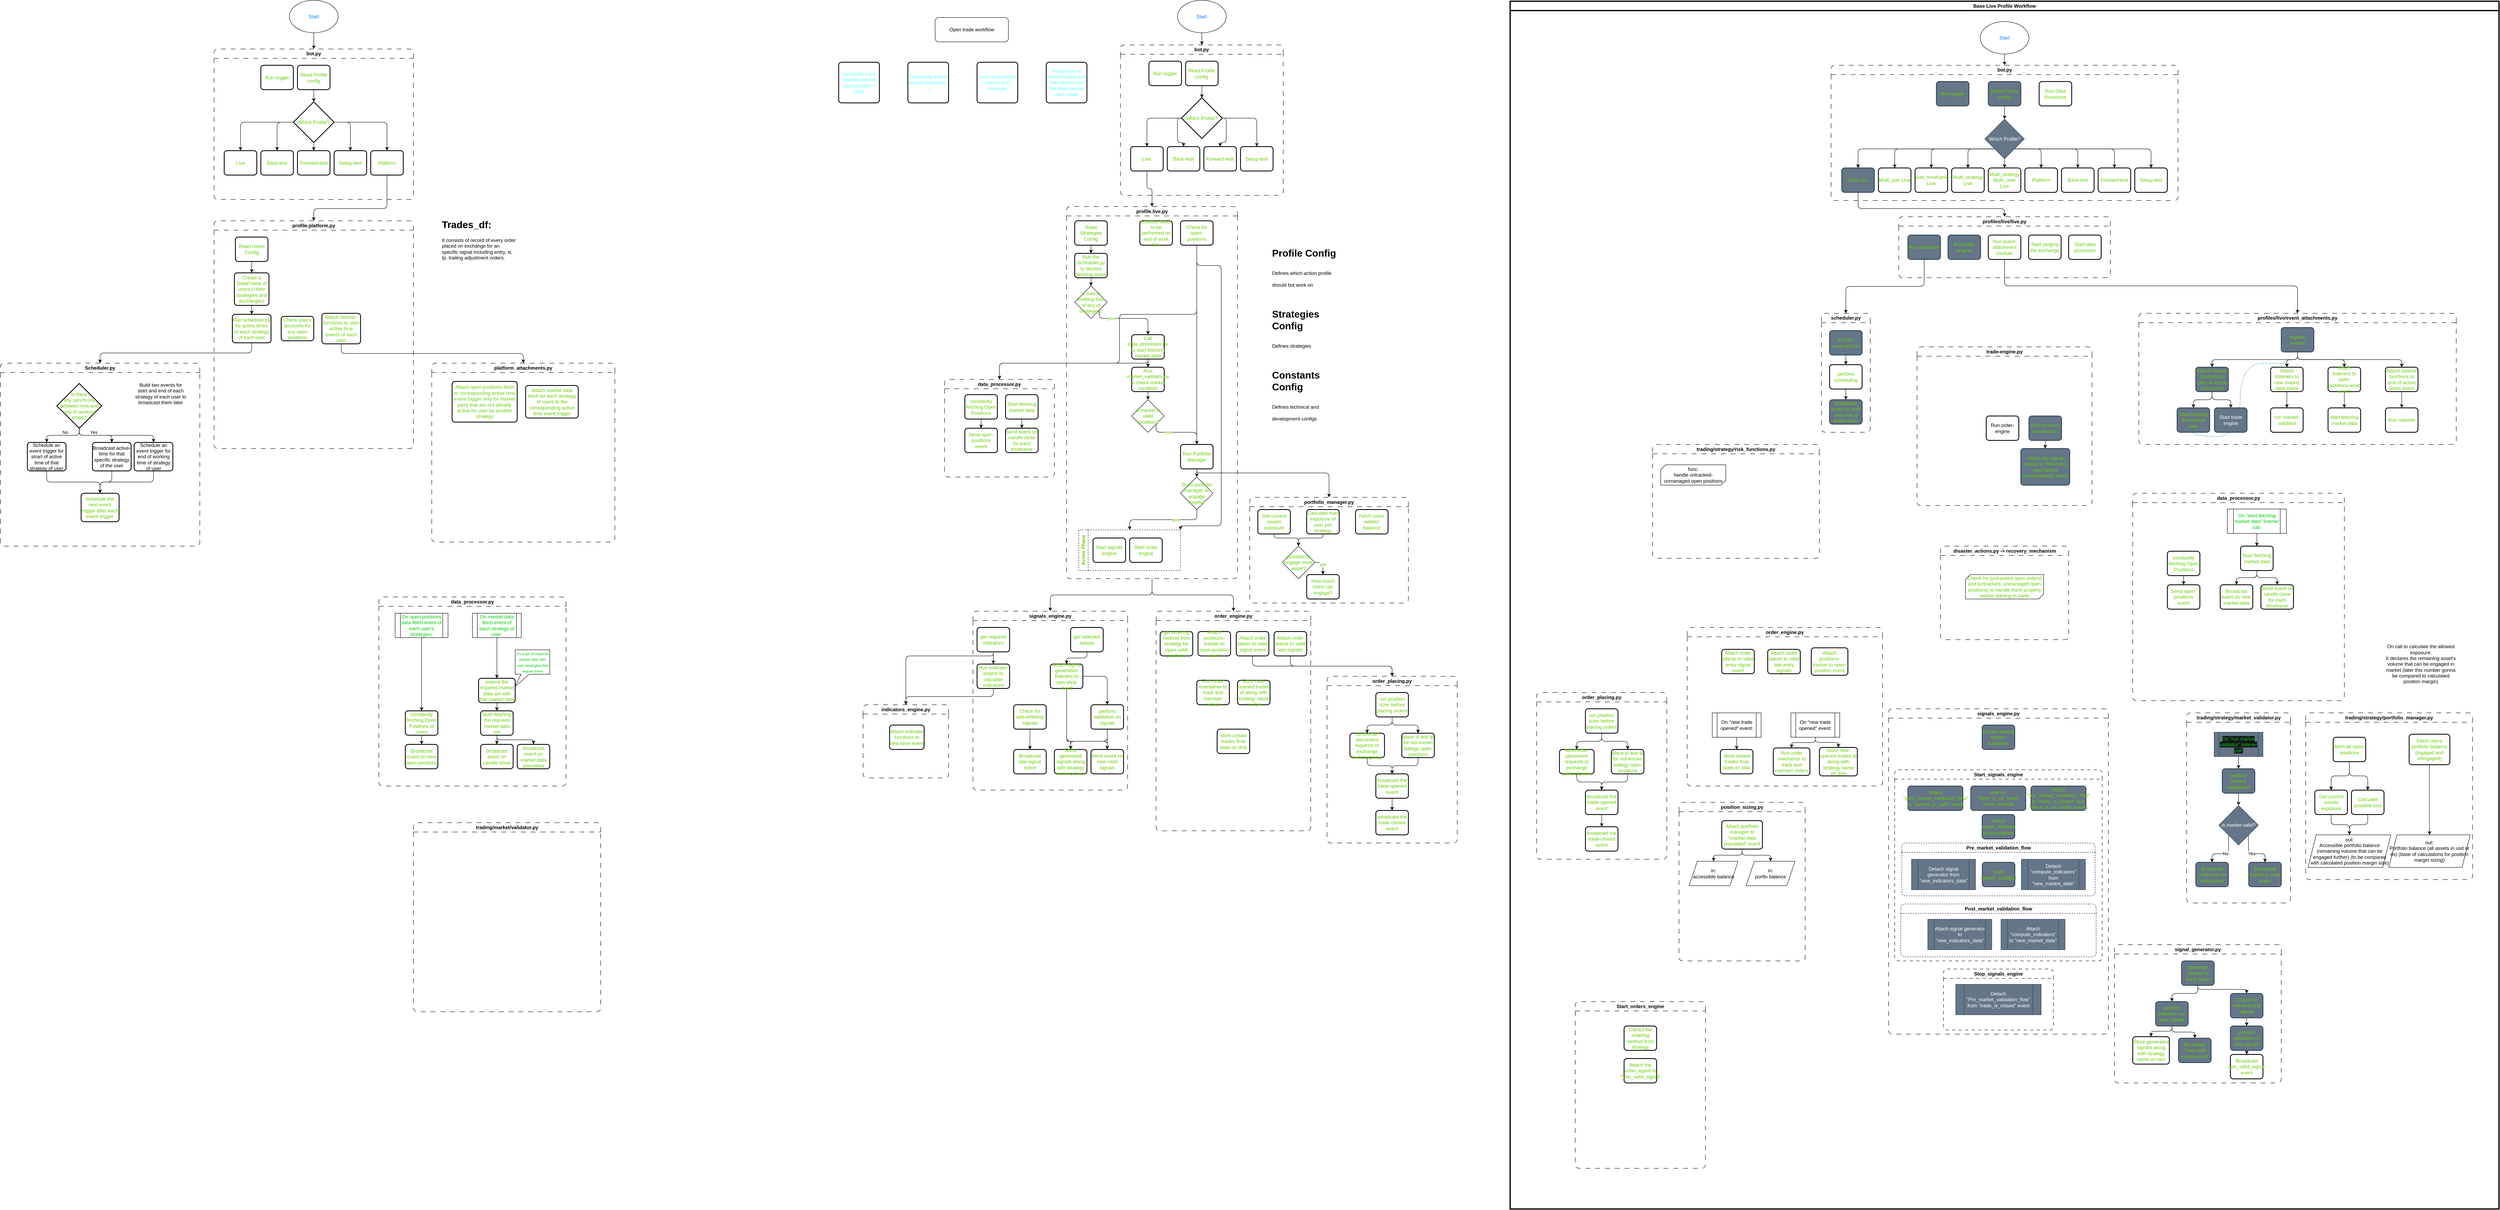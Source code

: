 <mxfile>
    <diagram id="2hrEDhwtY0BgSdLxk32c" name="Page-1">
        <mxGraphModel dx="5558" dy="1256" grid="1" gridSize="10" guides="1" tooltips="1" connect="1" arrows="1" fold="1" page="0" pageScale="1" pageWidth="1169" pageHeight="827" math="0" shadow="0">
            <root>
                <mxCell id="0"/>
                <mxCell id="1" parent="0"/>
                <mxCell id="21" value="constantly track detailed stats of each position / trade" style="rounded=1;whiteSpace=wrap;html=1;absoluteArcSize=1;arcSize=14;strokeWidth=2;fontColor=#66FFFF;" parent="1" vertex="1">
                    <mxGeometry x="-2340" y="-10" width="100" height="100" as="geometry"/>
                </mxCell>
                <mxCell id="22" value="Open trade workflow" style="rounded=1;whiteSpace=wrap;html=1;" parent="1" vertex="1">
                    <mxGeometry x="-2103" y="-120" width="180" height="60" as="geometry"/>
                </mxCell>
                <mxCell id="23" value="Constantly adjust orders (stop-loss, ...)" style="rounded=1;whiteSpace=wrap;html=1;absoluteArcSize=1;arcSize=14;strokeWidth=2;fontColor=#66FFFF;" parent="1" vertex="1">
                    <mxGeometry x="-2170" y="-10" width="100" height="100" as="geometry"/>
                </mxCell>
                <mxCell id="24" value="Live run portfolio tracker and manager" style="rounded=1;whiteSpace=wrap;html=1;absoluteArcSize=1;arcSize=14;strokeWidth=2;fontColor=#66FFFF;" parent="1" vertex="1">
                    <mxGeometry x="-2000" y="-10" width="100" height="100" as="geometry"/>
                </mxCell>
                <mxCell id="25" value="Keep track of clesed trades and their statsin csv file after closing each trade" style="rounded=1;whiteSpace=wrap;html=1;absoluteArcSize=1;arcSize=14;strokeWidth=2;fontColor=#66FFFF;" parent="1" vertex="1">
                    <mxGeometry x="-1830" y="-10" width="100" height="100" as="geometry"/>
                </mxCell>
                <mxCell id="43" style="edgeStyle=none;html=1;exitX=0.5;exitY=1;exitDx=0;exitDy=0;entryX=0.5;entryY=0;entryDx=0;entryDy=0;" parent="1" source="38" target="42" edge="1">
                    <mxGeometry relative="1" as="geometry"/>
                </mxCell>
                <mxCell id="38" value="&lt;font color=&quot;#007fff&quot;&gt;Start&lt;/font&gt;" style="ellipse;whiteSpace=wrap;html=1;" parent="1" vertex="1">
                    <mxGeometry x="-1507.56" y="-162.5" width="120" height="80" as="geometry"/>
                </mxCell>
                <mxCell id="39" value="&lt;h1&gt;&lt;span style=&quot;background-color: initial;&quot;&gt;Profile Config&lt;/span&gt;&lt;/h1&gt;&lt;h1&gt;&lt;span style=&quot;background-color: initial; font-size: 12px; font-weight: normal;&quot;&gt;Defines which action profile should bot work on&lt;/span&gt;&lt;br&gt;&lt;/h1&gt;" style="text;html=1;strokeColor=none;fillColor=none;spacing=5;spacingTop=-20;whiteSpace=wrap;overflow=hidden;rounded=0;" parent="1" vertex="1">
                    <mxGeometry x="-1280" y="440" width="180" height="130" as="geometry"/>
                </mxCell>
                <mxCell id="40" value="&lt;h1&gt;&lt;span style=&quot;background-color: initial;&quot;&gt;Strategies Config&lt;/span&gt;&lt;/h1&gt;&lt;h1&gt;&lt;span style=&quot;background-color: initial; font-size: 12px; font-weight: normal;&quot;&gt;Defines strategies&lt;/span&gt;&lt;br&gt;&lt;/h1&gt;" style="text;html=1;strokeColor=none;fillColor=none;spacing=5;spacingTop=-20;whiteSpace=wrap;overflow=hidden;rounded=0;" parent="1" vertex="1">
                    <mxGeometry x="-1280" y="590" width="180" height="130" as="geometry"/>
                </mxCell>
                <mxCell id="41" value="&lt;h1&gt;&lt;span style=&quot;background-color: initial;&quot;&gt;Constants Config&lt;/span&gt;&lt;/h1&gt;&lt;h1&gt;&lt;span style=&quot;background-color: initial; font-size: 12px; font-weight: normal;&quot;&gt;Defines technical and development configs&lt;/span&gt;&lt;br&gt;&lt;/h1&gt;" style="text;html=1;strokeColor=none;fillColor=none;spacing=5;spacingTop=-20;whiteSpace=wrap;overflow=hidden;rounded=0;" parent="1" vertex="1">
                    <mxGeometry x="-1280" y="740" width="160" height="140" as="geometry"/>
                </mxCell>
                <mxCell id="42" value="bot.py" style="swimlane;whiteSpace=wrap;html=1;rounded=1;dashed=1;dashPattern=12 12;" parent="1" vertex="1">
                    <mxGeometry x="-1647.56" y="-52.5" width="400" height="370" as="geometry">
                        <mxRectangle x="-740" y="-70" width="80" height="30" as="alternateBounds"/>
                    </mxGeometry>
                </mxCell>
                <mxCell id="54" style="edgeStyle=orthogonalEdgeStyle;html=1;exitX=0.5;exitY=1;exitDx=0;exitDy=0;entryX=0.5;entryY=0;entryDx=0;entryDy=0;entryPerimeter=0;fontColor=#66CC00;" parent="42" source="44" target="45" edge="1">
                    <mxGeometry relative="1" as="geometry">
                        <mxPoint x="200" y="120" as="sourcePoint"/>
                    </mxGeometry>
                </mxCell>
                <mxCell id="44" value="&lt;font color=&quot;#66cc00&quot;&gt;Read Profile config&lt;/font&gt;" style="rounded=1;whiteSpace=wrap;html=1;absoluteArcSize=1;arcSize=14;strokeWidth=2;" parent="42" vertex="1">
                    <mxGeometry x="160" y="40" width="80" height="60" as="geometry"/>
                </mxCell>
                <mxCell id="45" value="Which Profile?" style="strokeWidth=2;html=1;shape=mxgraph.flowchart.decision;whiteSpace=wrap;fontColor=#66CC00;" parent="42" vertex="1">
                    <mxGeometry x="150" y="130" width="100" height="100" as="geometry"/>
                </mxCell>
                <mxCell id="46" value="&lt;font color=&quot;#66cc00&quot;&gt;Live&lt;/font&gt;" style="rounded=1;whiteSpace=wrap;html=1;absoluteArcSize=1;arcSize=14;strokeWidth=2;" parent="42" vertex="1">
                    <mxGeometry x="25" y="250" width="80" height="60" as="geometry"/>
                </mxCell>
                <mxCell id="53" style="edgeStyle=orthogonalEdgeStyle;html=1;exitX=0;exitY=0.5;exitDx=0;exitDy=0;exitPerimeter=0;entryX=0.5;entryY=0;entryDx=0;entryDy=0;fontColor=#66CC00;" parent="42" source="45" target="46" edge="1">
                    <mxGeometry relative="1" as="geometry"/>
                </mxCell>
                <mxCell id="47" value="&lt;font color=&quot;#66cc00&quot;&gt;Back-test&lt;/font&gt;" style="rounded=1;whiteSpace=wrap;html=1;absoluteArcSize=1;arcSize=14;strokeWidth=2;" parent="42" vertex="1">
                    <mxGeometry x="115" y="250" width="80" height="60" as="geometry"/>
                </mxCell>
                <mxCell id="52" style="edgeStyle=orthogonalEdgeStyle;html=1;exitX=0;exitY=0.5;exitDx=0;exitDy=0;exitPerimeter=0;entryX=0.5;entryY=0;entryDx=0;entryDy=0;fontColor=#66CC00;" parent="42" source="45" target="47" edge="1">
                    <mxGeometry relative="1" as="geometry"/>
                </mxCell>
                <mxCell id="48" value="&lt;font color=&quot;#66cc00&quot;&gt;Forward-test&lt;/font&gt;" style="rounded=1;whiteSpace=wrap;html=1;absoluteArcSize=1;arcSize=14;strokeWidth=2;" parent="42" vertex="1">
                    <mxGeometry x="205" y="250" width="80" height="60" as="geometry"/>
                </mxCell>
                <mxCell id="51" style="edgeStyle=orthogonalEdgeStyle;html=1;exitX=1;exitY=0.5;exitDx=0;exitDy=0;exitPerimeter=0;entryX=0.5;entryY=0;entryDx=0;entryDy=0;fontColor=#66CC00;" parent="42" source="45" target="48" edge="1">
                    <mxGeometry relative="1" as="geometry"/>
                </mxCell>
                <mxCell id="49" value="&lt;font color=&quot;#66cc00&quot;&gt;Setup-test&lt;/font&gt;" style="rounded=1;whiteSpace=wrap;html=1;absoluteArcSize=1;arcSize=14;strokeWidth=2;" parent="42" vertex="1">
                    <mxGeometry x="295" y="250" width="80" height="60" as="geometry"/>
                </mxCell>
                <mxCell id="50" style="edgeStyle=orthogonalEdgeStyle;html=1;exitX=1;exitY=0.5;exitDx=0;exitDy=0;exitPerimeter=0;entryX=0.5;entryY=0;entryDx=0;entryDy=0;fontColor=#66CC00;" parent="42" source="45" target="49" edge="1">
                    <mxGeometry relative="1" as="geometry"/>
                </mxCell>
                <mxCell id="72" value="&lt;font color=&quot;#66cc00&quot;&gt;Run logger&lt;/font&gt;" style="rounded=1;whiteSpace=wrap;html=1;absoluteArcSize=1;arcSize=14;strokeWidth=2;" parent="42" vertex="1">
                    <mxGeometry x="70" y="40" width="80" height="60" as="geometry"/>
                </mxCell>
                <mxCell id="55" value="profile.live.py" style="swimlane;whiteSpace=wrap;html=1;rounded=1;dashed=1;dashPattern=12 12;" parent="1" vertex="1">
                    <mxGeometry x="-1780" y="345" width="420" height="915" as="geometry">
                        <mxRectangle x="-740" y="-70" width="80" height="30" as="alternateBounds"/>
                    </mxGeometry>
                </mxCell>
                <mxCell id="87" style="edgeStyle=orthogonalEdgeStyle;html=1;exitX=0.5;exitY=1;exitDx=0;exitDy=0;entryX=0.5;entryY=0;entryDx=0;entryDy=0;fontColor=#66CC00;" parent="55" source="57" target="206" edge="1">
                    <mxGeometry relative="1" as="geometry">
                        <mxPoint x="332.43" y="172.5" as="targetPoint"/>
                    </mxGeometry>
                </mxCell>
                <mxCell id="57" value="&lt;font color=&quot;#66cc00&quot;&gt;Read Strategies Config&lt;/font&gt;" style="rounded=1;whiteSpace=wrap;html=1;absoluteArcSize=1;arcSize=14;strokeWidth=2;" parent="55" vertex="1">
                    <mxGeometry x="20.0" y="35" width="80" height="60" as="geometry"/>
                </mxCell>
                <mxCell id="84" style="edgeStyle=orthogonalEdgeStyle;html=1;exitX=0.5;exitY=1;exitDx=0;exitDy=0;entryX=0.5;entryY=0;entryDx=0;entryDy=0;fontColor=#66CC00;" parent="55" source="67" target="83" edge="1">
                    <mxGeometry relative="1" as="geometry"/>
                </mxCell>
                <mxCell id="67" value="&lt;font color=&quot;#66cc00&quot;&gt;Run Portfolio Manager&lt;/font&gt;" style="rounded=1;whiteSpace=wrap;html=1;absoluteArcSize=1;arcSize=14;strokeWidth=2;" parent="55" vertex="1">
                    <mxGeometry x="280.0" y="585" width="80" height="60" as="geometry"/>
                </mxCell>
                <mxCell id="85" style="edgeStyle=orthogonalEdgeStyle;html=1;exitX=0.5;exitY=1;exitDx=0;exitDy=0;entryX=0.5;entryY=0;entryDx=0;entryDy=0;fontColor=#66CC00;" parent="55" source="70" target="74" edge="1">
                    <mxGeometry relative="1" as="geometry"/>
                </mxCell>
                <mxCell id="70" value="&lt;font color=&quot;#66cc00&quot;&gt;Call data_processor.py to start fetching market data&lt;/font&gt;" style="rounded=1;whiteSpace=wrap;html=1;absoluteArcSize=1;arcSize=14;strokeWidth=2;" parent="55" vertex="1">
                    <mxGeometry x="160.0" y="315" width="80" height="60" as="geometry"/>
                </mxCell>
                <mxCell id="77" style="edgeStyle=orthogonalEdgeStyle;html=1;exitX=0.5;exitY=1;exitDx=0;exitDy=0;entryX=0.5;entryY=0;entryDx=0;entryDy=0;fontColor=#66CC00;" parent="55" source="74" target="76" edge="1">
                    <mxGeometry relative="1" as="geometry"/>
                </mxCell>
                <mxCell id="76" value="Is market in valid condition?" style="rhombus;whiteSpace=wrap;html=1;rounded=0;shadow=0;glass=0;sketch=0;fillStyle=auto;fontColor=#66CC00;gradientColor=none;" parent="55" vertex="1">
                    <mxGeometry x="160.0" y="475" width="80" height="80" as="geometry"/>
                </mxCell>
                <mxCell id="79" value="&lt;font color=&quot;#66cc00&quot;&gt;Check for open-positions&lt;/font&gt;" style="rounded=1;whiteSpace=wrap;html=1;absoluteArcSize=1;arcSize=14;strokeWidth=2;" parent="55" vertex="1">
                    <mxGeometry x="280.0" y="35" width="80" height="60" as="geometry"/>
                </mxCell>
                <mxCell id="213" value="yes" style="edgeStyle=orthogonalEdgeStyle;html=1;exitX=0.5;exitY=1;exitDx=0;exitDy=0;entryX=0.5;entryY=0;entryDx=0;entryDy=0;fontColor=#66CC00;" parent="55" source="83" target="129" edge="1">
                    <mxGeometry x="-0.2" y="-10" relative="1" as="geometry">
                        <mxPoint x="10" y="10" as="offset"/>
                    </mxGeometry>
                </mxCell>
                <mxCell id="83" value="Does portfolio manager let engage assets?" style="rhombus;whiteSpace=wrap;html=1;rounded=0;shadow=0;glass=0;sketch=0;fillStyle=auto;fontColor=#66CC00;gradientColor=none;" parent="55" vertex="1">
                    <mxGeometry x="280.0" y="665" width="80" height="80" as="geometry"/>
                </mxCell>
                <mxCell id="82" style="edgeStyle=orthogonalEdgeStyle;html=1;exitX=0.5;exitY=1;exitDx=0;exitDy=0;fontColor=#66CC00;entryX=0.5;entryY=0;entryDx=0;entryDy=0;" parent="55" source="79" target="67" edge="1">
                    <mxGeometry relative="1" as="geometry">
                        <mxPoint x="52.44" y="142.5" as="targetPoint"/>
                    </mxGeometry>
                </mxCell>
                <mxCell id="129" value="Active Phase" style="swimlane;horizontal=0;whiteSpace=wrap;html=1;rounded=0;shadow=0;glass=0;sketch=0;fillStyle=auto;fontColor=#66CC00;gradientColor=none;dashed=1;" parent="55" vertex="1">
                    <mxGeometry x="30" y="795" width="250" height="100" as="geometry">
                        <mxRectangle x="132.44" y="382.5" width="40" height="110" as="alternateBounds"/>
                    </mxGeometry>
                </mxCell>
                <mxCell id="97" value="&lt;font color=&quot;#66cc00&quot;&gt;Start signals engine&lt;/font&gt;" style="rounded=1;whiteSpace=wrap;html=1;absoluteArcSize=1;arcSize=14;strokeWidth=2;" parent="129" vertex="1">
                    <mxGeometry x="35" y="20" width="80" height="60" as="geometry"/>
                </mxCell>
                <mxCell id="126" value="&lt;font color=&quot;#66cc00&quot;&gt;Start order engine&lt;/font&gt;" style="rounded=1;whiteSpace=wrap;html=1;absoluteArcSize=1;arcSize=14;strokeWidth=2;" parent="129" vertex="1">
                    <mxGeometry x="125" y="20" width="80" height="60" as="geometry"/>
                </mxCell>
                <mxCell id="130" style="edgeStyle=orthogonalEdgeStyle;html=1;exitX=0.5;exitY=1;exitDx=0;exitDy=0;fontColor=#66CC00;entryX=1;entryY=0;entryDx=0;entryDy=0;" parent="55" source="79" target="129" edge="1">
                    <mxGeometry relative="1" as="geometry">
                        <mxPoint x="162.44" y="362.5" as="targetPoint"/>
                        <Array as="points">
                            <mxPoint x="320" y="145"/>
                            <mxPoint x="380" y="145"/>
                            <mxPoint x="380" y="785"/>
                            <mxPoint x="280" y="785"/>
                        </Array>
                    </mxGeometry>
                </mxCell>
                <mxCell id="206" value="&lt;font color=&quot;#66cc00&quot;&gt;Run the Scheduler.py to declare working times&lt;/font&gt;" style="rounded=1;whiteSpace=wrap;html=1;absoluteArcSize=1;arcSize=14;strokeWidth=2;" parent="55" vertex="1">
                    <mxGeometry x="20" y="115" width="80" height="60" as="geometry"/>
                </mxCell>
                <mxCell id="211" value="yes" style="edgeStyle=orthogonalEdgeStyle;html=1;exitX=1;exitY=1;exitDx=0;exitDy=0;entryX=0.5;entryY=0;entryDx=0;entryDy=0;fontColor=#66CC00;" parent="55" source="207" target="70" edge="1">
                    <mxGeometry x="-0.444" relative="1" as="geometry">
                        <Array as="points">
                            <mxPoint x="80" y="275"/>
                            <mxPoint x="200" y="275"/>
                        </Array>
                        <mxPoint as="offset"/>
                    </mxGeometry>
                </mxCell>
                <mxCell id="207" value="Is now in working time of any of strategies?" style="rhombus;whiteSpace=wrap;html=1;rounded=0;shadow=0;glass=0;sketch=0;fillStyle=auto;fontColor=#66CC00;gradientColor=none;" parent="55" vertex="1">
                    <mxGeometry x="20" y="195" width="80" height="80" as="geometry"/>
                </mxCell>
                <mxCell id="205" style="edgeStyle=orthogonalEdgeStyle;html=1;exitX=0.5;exitY=1;exitDx=0;exitDy=0;entryX=0.5;entryY=0;entryDx=0;entryDy=0;fontColor=#66CC00;" parent="55" source="206" target="207" edge="1">
                    <mxGeometry relative="1" as="geometry"/>
                </mxCell>
                <mxCell id="74" value="&lt;font color=&quot;#66cc00&quot;&gt;Run market_validator.py to check market condition&lt;/font&gt;" style="rounded=1;whiteSpace=wrap;html=1;absoluteArcSize=1;arcSize=14;strokeWidth=2;" parent="55" vertex="1">
                    <mxGeometry x="160.0" y="395" width="80" height="60" as="geometry"/>
                </mxCell>
                <mxCell id="222" value="&lt;font color=&quot;#66cc00&quot;&gt;Scedule tasks to be performed on end of work time&lt;/font&gt;" style="rounded=1;whiteSpace=wrap;html=1;absoluteArcSize=1;arcSize=14;strokeWidth=2;" parent="55" vertex="1">
                    <mxGeometry x="180" y="35" width="80" height="60" as="geometry"/>
                </mxCell>
                <mxCell id="78" style="edgeStyle=orthogonalEdgeStyle;html=1;exitX=0.5;exitY=1;exitDx=0;exitDy=0;entryX=0.5;entryY=0;entryDx=0;entryDy=0;fontColor=#66CC00;" parent="1" source="46" target="55" edge="1">
                    <mxGeometry relative="1" as="geometry"/>
                </mxCell>
                <mxCell id="101" value="data_processor.py" style="swimlane;whiteSpace=wrap;html=1;rounded=1;dashed=1;dashPattern=12 12;" parent="1" vertex="1">
                    <mxGeometry x="-2080" y="770" width="270" height="240" as="geometry">
                        <mxRectangle x="-1050" y="500" width="80" height="30" as="alternateBounds"/>
                    </mxGeometry>
                </mxCell>
                <mxCell id="176" style="edgeStyle=orthogonalEdgeStyle;html=1;exitX=0.5;exitY=1;exitDx=0;exitDy=0;entryX=0.5;entryY=0;entryDx=0;entryDy=0;fontColor=#66CC00;" parent="101" source="111" target="95" edge="1">
                    <mxGeometry relative="1" as="geometry"/>
                </mxCell>
                <mxCell id="111" value="&lt;font color=&quot;#66cc00&quot;&gt;Start fetching market data&lt;/font&gt;" style="rounded=1;whiteSpace=wrap;html=1;absoluteArcSize=1;arcSize=14;strokeWidth=2;" parent="101" vertex="1">
                    <mxGeometry x="150" y="37.5" width="80" height="60" as="geometry"/>
                </mxCell>
                <mxCell id="95" value="&lt;font color=&quot;#66cc00&quot;&gt;Send event on candle close for each timeframe&lt;/font&gt;" style="rounded=1;whiteSpace=wrap;html=1;absoluteArcSize=1;arcSize=14;strokeWidth=2;" parent="101" vertex="1">
                    <mxGeometry x="150" y="120" width="80" height="60" as="geometry"/>
                </mxCell>
                <mxCell id="194" style="edgeStyle=orthogonalEdgeStyle;html=1;exitX=0.5;exitY=1;exitDx=0;exitDy=0;entryX=0.5;entryY=0;entryDx=0;entryDy=0;fontColor=#66CC00;" parent="101" source="153" target="193" edge="1">
                    <mxGeometry relative="1" as="geometry"/>
                </mxCell>
                <mxCell id="153" value="&lt;font color=&quot;#66cc00&quot;&gt;constantly fetching Open Positions&lt;/font&gt;" style="rounded=1;whiteSpace=wrap;html=1;absoluteArcSize=1;arcSize=14;strokeWidth=2;" parent="101" vertex="1">
                    <mxGeometry x="50" y="37.5" width="80" height="60" as="geometry"/>
                </mxCell>
                <mxCell id="193" value="&lt;font color=&quot;#66cc00&quot;&gt;Send open-positions event&lt;/font&gt;" style="rounded=1;whiteSpace=wrap;html=1;absoluteArcSize=1;arcSize=14;strokeWidth=2;" parent="101" vertex="1">
                    <mxGeometry x="50" y="120" width="80" height="60" as="geometry"/>
                </mxCell>
                <mxCell id="138" value="signals_engine.py" style="swimlane;whiteSpace=wrap;html=1;rounded=1;dashed=1;dashPattern=12 12;" parent="1" vertex="1">
                    <mxGeometry x="-2010" y="1340" width="380" height="440" as="geometry">
                        <mxRectangle x="-740" y="-70" width="80" height="30" as="alternateBounds"/>
                    </mxGeometry>
                </mxCell>
                <mxCell id="165" style="edgeStyle=orthogonalEdgeStyle;html=1;exitX=0.5;exitY=1;exitDx=0;exitDy=0;entryX=0.5;entryY=0;entryDx=0;entryDy=0;fontColor=#66CC00;" parent="138" source="89" target="96" edge="1">
                    <mxGeometry relative="1" as="geometry"/>
                </mxCell>
                <mxCell id="89" value="&lt;font color=&quot;#66cc00&quot;&gt;get selected setups&lt;/font&gt;" style="rounded=1;whiteSpace=wrap;html=1;absoluteArcSize=1;arcSize=14;strokeWidth=2;" parent="138" vertex="1">
                    <mxGeometry x="240" y="40" width="80" height="60" as="geometry"/>
                </mxCell>
                <mxCell id="94" value="&lt;font color=&quot;#66cc00&quot;&gt;Send event on new valid signals&lt;/font&gt;" style="rounded=1;whiteSpace=wrap;html=1;absoluteArcSize=1;arcSize=14;strokeWidth=2;" parent="138" vertex="1">
                    <mxGeometry x="290" y="340" width="80" height="60" as="geometry"/>
                </mxCell>
                <mxCell id="166" style="edgeStyle=orthogonalEdgeStyle;html=1;exitX=0.5;exitY=1;exitDx=0;exitDy=0;entryX=0.5;entryY=0;entryDx=0;entryDy=0;fontColor=#66CC00;" parent="138" source="96" target="94" edge="1">
                    <mxGeometry relative="1" as="geometry">
                        <Array as="points">
                            <mxPoint x="230" y="320"/>
                            <mxPoint x="330" y="320"/>
                        </Array>
                    </mxGeometry>
                </mxCell>
                <mxCell id="203" style="edgeStyle=orthogonalEdgeStyle;html=1;exitX=1;exitY=0.5;exitDx=0;exitDy=0;entryX=0.5;entryY=0;entryDx=0;entryDy=0;fontColor=#66CC00;" parent="138" source="96" target="173" edge="1">
                    <mxGeometry relative="1" as="geometry"/>
                </mxCell>
                <mxCell id="220" style="edgeStyle=orthogonalEdgeStyle;html=1;exitX=0.5;exitY=1;exitDx=0;exitDy=0;entryX=0.5;entryY=0;entryDx=0;entryDy=0;fontColor=#66CC00;" parent="138" source="96" target="219" edge="1">
                    <mxGeometry relative="1" as="geometry">
                        <Array as="points">
                            <mxPoint x="230" y="320"/>
                            <mxPoint x="240" y="320"/>
                        </Array>
                    </mxGeometry>
                </mxCell>
                <mxCell id="96" value="&lt;font color=&quot;#66cc00&quot;&gt;attach signal generation listeners to new kline event&lt;/font&gt;" style="rounded=1;whiteSpace=wrap;html=1;absoluteArcSize=1;arcSize=14;strokeWidth=2;" parent="138" vertex="1">
                    <mxGeometry x="190" y="130" width="80" height="60" as="geometry"/>
                </mxCell>
                <mxCell id="164" style="edgeStyle=orthogonalEdgeStyle;html=1;exitX=0.5;exitY=1;exitDx=0;exitDy=0;entryX=0.5;entryY=0;entryDx=0;entryDy=0;fontColor=#66CC00;" parent="138" source="141" target="143" edge="1">
                    <mxGeometry relative="1" as="geometry"/>
                </mxCell>
                <mxCell id="141" value="&lt;font color=&quot;#66cc00&quot;&gt;get required indicators&lt;/font&gt;" style="rounded=1;whiteSpace=wrap;html=1;absoluteArcSize=1;arcSize=14;strokeWidth=2;" parent="138" vertex="1">
                    <mxGeometry x="10" y="40" width="80" height="60" as="geometry"/>
                </mxCell>
                <mxCell id="143" value="&lt;font color=&quot;#66cc00&quot;&gt;Run indicator engine to calculate indicators&lt;/font&gt;" style="rounded=1;whiteSpace=wrap;html=1;absoluteArcSize=1;arcSize=14;strokeWidth=2;" parent="138" vertex="1">
                    <mxGeometry x="10" y="130" width="80" height="60" as="geometry"/>
                </mxCell>
                <mxCell id="204" style="edgeStyle=orthogonalEdgeStyle;html=1;exitX=0.5;exitY=1;exitDx=0;exitDy=0;entryX=0.5;entryY=0;entryDx=0;entryDy=0;fontColor=#66CC00;" parent="138" source="173" target="94" edge="1">
                    <mxGeometry relative="1" as="geometry">
                        <Array as="points">
                            <mxPoint x="330" y="330"/>
                            <mxPoint x="330" y="330"/>
                        </Array>
                    </mxGeometry>
                </mxCell>
                <mxCell id="173" value="&lt;font color=&quot;#66cc00&quot;&gt;perform validation on signals&lt;/font&gt;" style="rounded=1;whiteSpace=wrap;html=1;absoluteArcSize=1;arcSize=14;strokeWidth=2;" parent="138" vertex="1">
                    <mxGeometry x="290" y="230" width="80" height="60" as="geometry"/>
                </mxCell>
                <mxCell id="200" style="edgeStyle=orthogonalEdgeStyle;html=1;exitX=0.5;exitY=1;exitDx=0;exitDy=0;entryX=0.5;entryY=0;entryDx=0;entryDy=0;fontColor=#66CC00;" parent="138" source="198" target="199" edge="1">
                    <mxGeometry relative="1" as="geometry"/>
                </mxCell>
                <mxCell id="198" value="&lt;font color=&quot;#66cc00&quot;&gt;Check for late-entering signals&lt;/font&gt;" style="rounded=1;whiteSpace=wrap;html=1;absoluteArcSize=1;arcSize=14;strokeWidth=2;" parent="138" vertex="1">
                    <mxGeometry x="100" y="230" width="80" height="60" as="geometry"/>
                </mxCell>
                <mxCell id="199" value="&lt;font color=&quot;#66cc00&quot;&gt;Broadcast late-signal event&lt;/font&gt;" style="rounded=1;whiteSpace=wrap;html=1;absoluteArcSize=1;arcSize=14;strokeWidth=2;" parent="138" vertex="1">
                    <mxGeometry x="100" y="340" width="80" height="60" as="geometry"/>
                </mxCell>
                <mxCell id="219" value="&lt;font color=&quot;#66cc00&quot;&gt;Store generated signals along with strategy name on ram&lt;/font&gt;" style="rounded=1;whiteSpace=wrap;html=1;absoluteArcSize=1;arcSize=14;strokeWidth=2;" parent="138" vertex="1">
                    <mxGeometry x="200" y="340" width="80" height="60" as="geometry"/>
                </mxCell>
                <mxCell id="144" value="indicators_engine.py" style="swimlane;whiteSpace=wrap;html=1;rounded=1;dashed=1;dashPattern=12 12;" parent="1" vertex="1">
                    <mxGeometry x="-2280" y="1570" width="210" height="180" as="geometry">
                        <mxRectangle x="-740" y="-70" width="80" height="30" as="alternateBounds"/>
                    </mxGeometry>
                </mxCell>
                <mxCell id="145" value="&lt;font color=&quot;#66cc00&quot;&gt;Attach indicator functions to new kline event&lt;/font&gt;" style="rounded=1;whiteSpace=wrap;html=1;absoluteArcSize=1;arcSize=14;strokeWidth=2;" parent="144" vertex="1">
                    <mxGeometry x="65" y="50" width="85" height="60" as="geometry"/>
                </mxCell>
                <mxCell id="154" value="portfolio_manager.py" style="swimlane;whiteSpace=wrap;html=1;rounded=1;dashed=1;dashPattern=12 12;" parent="1" vertex="1">
                    <mxGeometry x="-1330" y="1060" width="390" height="260" as="geometry">
                        <mxRectangle x="-740" y="-70" width="80" height="30" as="alternateBounds"/>
                    </mxGeometry>
                </mxCell>
                <mxCell id="158" value="&lt;font color=&quot;#66cc00&quot;&gt;Get current assets exposure&lt;/font&gt;" style="rounded=1;whiteSpace=wrap;html=1;absoluteArcSize=1;arcSize=14;strokeWidth=2;" parent="154" vertex="1">
                    <mxGeometry x="20" y="30" width="80" height="60" as="geometry"/>
                </mxCell>
                <mxCell id="171" style="edgeStyle=orthogonalEdgeStyle;html=1;exitX=0.5;exitY=1;exitDx=0;exitDy=0;entryX=0.5;entryY=0;entryDx=0;entryDy=0;fontColor=#66CC00;" parent="154" source="167" target="168" edge="1">
                    <mxGeometry relative="1" as="geometry">
                        <mxPoint x="120" y="110.0" as="targetPoint"/>
                        <Array as="points">
                            <mxPoint x="180" y="100"/>
                            <mxPoint x="120" y="100"/>
                        </Array>
                    </mxGeometry>
                </mxCell>
                <mxCell id="167" value="&lt;font color=&quot;#66cc00&quot;&gt;Calculate max exposure of user per strategy&lt;/font&gt;" style="rounded=1;whiteSpace=wrap;html=1;absoluteArcSize=1;arcSize=14;strokeWidth=2;" parent="154" vertex="1">
                    <mxGeometry x="140" y="30" width="80" height="60" as="geometry"/>
                </mxCell>
                <mxCell id="170" value="yes" style="edgeStyle=orthogonalEdgeStyle;html=1;exitX=1;exitY=0.5;exitDx=0;exitDy=0;entryX=0.5;entryY=0;entryDx=0;entryDy=0;fontColor=#66CC00;" parent="154" source="168" target="169" edge="1">
                    <mxGeometry relative="1" as="geometry"/>
                </mxCell>
                <mxCell id="168" value="possible to engage more asset?" style="rhombus;whiteSpace=wrap;html=1;rounded=0;shadow=0;glass=0;sketch=0;fillStyle=auto;fontColor=#66CC00;gradientColor=none;" parent="154" vertex="1">
                    <mxGeometry x="80" y="120" width="80" height="80" as="geometry"/>
                </mxCell>
                <mxCell id="169" value="&lt;font color=&quot;#66cc00&quot;&gt;How much more can engage?&lt;/font&gt;" style="rounded=1;whiteSpace=wrap;html=1;absoluteArcSize=1;arcSize=14;strokeWidth=2;" parent="154" vertex="1">
                    <mxGeometry x="140" y="190" width="80" height="60" as="geometry"/>
                </mxCell>
                <mxCell id="172" style="edgeStyle=orthogonalEdgeStyle;html=1;exitX=0.5;exitY=1;exitDx=0;exitDy=0;fontColor=#66CC00;entryX=0.5;entryY=0;entryDx=0;entryDy=0;" parent="154" source="158" target="168" edge="1">
                    <mxGeometry relative="1" as="geometry">
                        <mxPoint x="120" y="110.0" as="targetPoint"/>
                        <Array as="points">
                            <mxPoint x="60" y="100"/>
                            <mxPoint x="120" y="100"/>
                        </Array>
                    </mxGeometry>
                </mxCell>
                <mxCell id="189" value="&lt;font color=&quot;#66cc00&quot;&gt;Fetch users wallets' balance&lt;/font&gt;" style="rounded=1;whiteSpace=wrap;html=1;absoluteArcSize=1;arcSize=14;strokeWidth=2;" parent="154" vertex="1">
                    <mxGeometry x="260" y="30" width="80" height="60" as="geometry"/>
                </mxCell>
                <mxCell id="162" style="edgeStyle=orthogonalEdgeStyle;html=1;exitX=0.5;exitY=1;exitDx=0;exitDy=0;entryX=0.5;entryY=0;entryDx=0;entryDy=0;fontColor=#66CC00;" parent="1" source="55" target="138" edge="1">
                    <mxGeometry relative="1" as="geometry">
                        <mxPoint x="-1557.57" y="1220" as="sourcePoint"/>
                        <Array as="points">
                            <mxPoint x="-1570" y="1300"/>
                            <mxPoint x="-1820" y="1300"/>
                        </Array>
                    </mxGeometry>
                </mxCell>
                <mxCell id="177" value="order_engine.py" style="swimlane;whiteSpace=wrap;html=1;rounded=1;dashed=1;dashPattern=12 12;" parent="1" vertex="1">
                    <mxGeometry x="-1560" y="1340" width="380" height="540" as="geometry">
                        <mxRectangle x="-740" y="-70" width="80" height="30" as="alternateBounds"/>
                    </mxGeometry>
                </mxCell>
                <mxCell id="192" value="&lt;span style=&quot;color: rgb(102, 204, 0);&quot;&gt;Attach order placer&amp;nbsp;to valid signal event&lt;/span&gt;" style="rounded=1;whiteSpace=wrap;html=1;absoluteArcSize=1;arcSize=14;strokeWidth=2;" parent="177" vertex="1">
                    <mxGeometry x="197" y="50" width="80" height="60" as="geometry"/>
                </mxCell>
                <mxCell id="195" value="&lt;span style=&quot;color: rgb(102, 204, 0);&quot;&gt;Attach positions-tracker to open-position event&lt;/span&gt;" style="rounded=1;whiteSpace=wrap;html=1;absoluteArcSize=1;arcSize=14;strokeWidth=2;" parent="177" vertex="1">
                    <mxGeometry x="103" y="50" width="80" height="60" as="geometry"/>
                </mxCell>
                <mxCell id="201" value="&lt;span style=&quot;color: rgb(102, 204, 0);&quot;&gt;Attach order placer&amp;nbsp;to valid late-signals&lt;/span&gt;" style="rounded=1;whiteSpace=wrap;html=1;absoluteArcSize=1;arcSize=14;strokeWidth=2;" parent="177" vertex="1">
                    <mxGeometry x="290" y="50" width="80" height="60" as="geometry"/>
                </mxCell>
                <mxCell id="223" value="&lt;font color=&quot;#66cc00&quot;&gt;Store new-opened trades id along with strategy name on disk&lt;/font&gt;" style="rounded=1;whiteSpace=wrap;html=1;absoluteArcSize=1;arcSize=14;strokeWidth=2;" parent="177" vertex="1">
                    <mxGeometry x="200" y="170" width="80" height="60" as="geometry"/>
                </mxCell>
                <mxCell id="225" value="&lt;span style=&quot;color: rgb(102, 204, 0);&quot;&gt;get ordering method from strategy for open valid positions&lt;/span&gt;" style="rounded=1;whiteSpace=wrap;html=1;absoluteArcSize=1;arcSize=14;strokeWidth=2;" parent="177" vertex="1">
                    <mxGeometry x="10" y="50" width="80" height="60" as="geometry"/>
                </mxCell>
                <mxCell id="230" value="&lt;span style=&quot;color: rgb(102, 204, 0);&quot;&gt;Run order maintainer to track and maintain orders&lt;/span&gt;" style="rounded=1;whiteSpace=wrap;html=1;absoluteArcSize=1;arcSize=14;strokeWidth=2;" parent="177" vertex="1">
                    <mxGeometry x="100" y="170" width="80" height="60" as="geometry"/>
                </mxCell>
                <mxCell id="232" value="&lt;span style=&quot;color: rgb(102, 204, 0);&quot;&gt;store closed trades final stats on disk&lt;/span&gt;" style="rounded=1;whiteSpace=wrap;html=1;absoluteArcSize=1;arcSize=14;strokeWidth=2;" parent="177" vertex="1">
                    <mxGeometry x="150" y="290" width="80" height="60" as="geometry"/>
                </mxCell>
                <mxCell id="188" style="edgeStyle=orthogonalEdgeStyle;html=1;exitX=0.5;exitY=1;exitDx=0;exitDy=0;fontColor=#66CC00;" parent="1" source="55" target="177" edge="1">
                    <mxGeometry relative="1" as="geometry">
                        <mxPoint x="-1467.57" y="1220" as="sourcePoint"/>
                        <Array as="points">
                            <mxPoint x="-1570" y="1300"/>
                            <mxPoint x="-1370" y="1300"/>
                        </Array>
                    </mxGeometry>
                </mxCell>
                <mxCell id="212" value="yes" style="edgeStyle=orthogonalEdgeStyle;html=1;exitX=1;exitY=1;exitDx=0;exitDy=0;fontColor=#66CC00;" parent="1" source="76" edge="1">
                    <mxGeometry x="-0.333" relative="1" as="geometry">
                        <mxPoint x="-1460" y="930" as="targetPoint"/>
                        <Array as="points">
                            <mxPoint x="-1560" y="900"/>
                            <mxPoint x="-1460" y="900"/>
                        </Array>
                        <mxPoint as="offset"/>
                    </mxGeometry>
                </mxCell>
                <mxCell id="216" style="edgeStyle=orthogonalEdgeStyle;html=1;exitX=0.5;exitY=1;exitDx=0;exitDy=0;entryX=0.5;entryY=0;entryDx=0;entryDy=0;fontColor=#66CC00;" parent="1" source="79" target="101" edge="1">
                    <mxGeometry relative="1" as="geometry">
                        <Array as="points">
                            <mxPoint x="-1460" y="610"/>
                            <mxPoint x="-1650" y="610"/>
                            <mxPoint x="-1650" y="730"/>
                            <mxPoint x="-1945" y="730"/>
                        </Array>
                    </mxGeometry>
                </mxCell>
                <mxCell id="217" style="edgeStyle=orthogonalEdgeStyle;html=1;exitX=0.5;exitY=1;exitDx=0;exitDy=0;fontColor=#66CC00;entryX=0.5;entryY=0;entryDx=0;entryDy=0;" parent="1" source="70" target="101" edge="1">
                    <mxGeometry relative="1" as="geometry">
                        <mxPoint x="-1920" y="690" as="targetPoint"/>
                        <Array as="points">
                            <mxPoint x="-1580" y="730"/>
                            <mxPoint x="-1945" y="730"/>
                        </Array>
                    </mxGeometry>
                </mxCell>
                <mxCell id="218" style="edgeStyle=orthogonalEdgeStyle;html=1;exitX=0.5;exitY=1;exitDx=0;exitDy=0;entryX=0.5;entryY=0;entryDx=0;entryDy=0;fontColor=#66CC00;" parent="1" source="67" target="154" edge="1">
                    <mxGeometry relative="1" as="geometry">
                        <Array as="points">
                            <mxPoint x="-1460" y="1000"/>
                            <mxPoint x="-1135" y="1000"/>
                        </Array>
                    </mxGeometry>
                </mxCell>
                <mxCell id="221" style="edgeStyle=orthogonalEdgeStyle;html=1;exitX=0.5;exitY=1;exitDx=0;exitDy=0;fontColor=#66CC00;" parent="1" source="173" edge="1">
                    <mxGeometry relative="1" as="geometry">
                        <mxPoint x="-1770" y="1680" as="targetPoint"/>
                        <Array as="points">
                            <mxPoint x="-1680" y="1660"/>
                            <mxPoint x="-1770" y="1660"/>
                        </Array>
                    </mxGeometry>
                </mxCell>
                <mxCell id="228" value="order_placing.py" style="swimlane;whiteSpace=wrap;html=1;rounded=1;dashed=1;dashPattern=12 12;" parent="1" vertex="1">
                    <mxGeometry x="-1140" y="1500" width="320" height="410" as="geometry">
                        <mxRectangle x="-740" y="-70" width="80" height="30" as="alternateBounds"/>
                    </mxGeometry>
                </mxCell>
                <mxCell id="229" value="&lt;font color=&quot;#66cc00&quot;&gt;send order placement requests to exchange (valid signals)&lt;/font&gt;" style="rounded=1;whiteSpace=wrap;html=1;absoluteArcSize=1;arcSize=14;strokeWidth=2;" parent="228" vertex="1">
                    <mxGeometry x="56.25" y="140" width="85" height="60" as="geometry"/>
                </mxCell>
                <mxCell id="236" style="edgeStyle=orthogonalEdgeStyle;html=1;exitX=0.5;exitY=1;exitDx=0;exitDy=0;entryX=0.5;entryY=0;entryDx=0;entryDy=0;fontColor=#66CC00;" parent="228" source="227" target="202" edge="1">
                    <mxGeometry relative="1" as="geometry"/>
                </mxCell>
                <mxCell id="237" style="edgeStyle=orthogonalEdgeStyle;html=1;exitX=0.5;exitY=1;exitDx=0;exitDy=0;entryX=0.5;entryY=0;entryDx=0;entryDy=0;fontColor=#66CC00;" parent="228" source="227" target="229" edge="1">
                    <mxGeometry relative="1" as="geometry"/>
                </mxCell>
                <mxCell id="227" value="&lt;font color=&quot;#66cc00&quot;&gt;run position sizer before placing orders&lt;/font&gt;" style="rounded=1;whiteSpace=wrap;html=1;absoluteArcSize=1;arcSize=14;strokeWidth=2;" parent="228" vertex="1">
                    <mxGeometry x="120" y="40" width="80" height="60" as="geometry"/>
                </mxCell>
                <mxCell id="240" style="edgeStyle=orthogonalEdgeStyle;html=1;exitX=0.5;exitY=1;exitDx=0;exitDy=0;entryX=0.5;entryY=0;entryDx=0;entryDy=0;fontColor=#66CC00;" parent="228" source="235" target="231" edge="1">
                    <mxGeometry relative="1" as="geometry"/>
                </mxCell>
                <mxCell id="235" value="&lt;span style=&quot;color: rgb(102, 204, 0);&quot;&gt;broadcast the trade-opened event&lt;/span&gt;" style="rounded=1;whiteSpace=wrap;html=1;absoluteArcSize=1;arcSize=14;strokeWidth=2;" parent="228" vertex="1">
                    <mxGeometry x="120" y="240" width="80" height="60" as="geometry"/>
                </mxCell>
                <mxCell id="238" style="edgeStyle=orthogonalEdgeStyle;html=1;exitX=0.5;exitY=1;exitDx=0;exitDy=0;entryX=0.5;entryY=0;entryDx=0;entryDy=0;fontColor=#66CC00;" parent="228" source="202" target="235" edge="1">
                    <mxGeometry relative="1" as="geometry"/>
                </mxCell>
                <mxCell id="202" value="&lt;font color=&quot;#66cc00&quot;&gt;place sl and tp for not-known stategy open-positions&lt;/font&gt;" style="rounded=1;whiteSpace=wrap;html=1;absoluteArcSize=1;arcSize=14;strokeWidth=2;" parent="228" vertex="1">
                    <mxGeometry x="183.75" y="140" width="80" height="60" as="geometry"/>
                </mxCell>
                <mxCell id="231" value="&lt;span style=&quot;color: rgb(102, 204, 0);&quot;&gt;broadcast the trade-closed event&lt;/span&gt;" style="rounded=1;whiteSpace=wrap;html=1;absoluteArcSize=1;arcSize=14;strokeWidth=2;" parent="228" vertex="1">
                    <mxGeometry x="120" y="330" width="80" height="60" as="geometry"/>
                </mxCell>
                <mxCell id="239" style="edgeStyle=orthogonalEdgeStyle;html=1;exitX=0.5;exitY=1;exitDx=0;exitDy=0;fontColor=#66CC00;entryX=0.5;entryY=0;entryDx=0;entryDy=0;" parent="228" source="229" target="235" edge="1">
                    <mxGeometry relative="1" as="geometry">
                        <mxPoint x="180" y="420" as="targetPoint"/>
                    </mxGeometry>
                </mxCell>
                <mxCell id="241" style="edgeStyle=orthogonalEdgeStyle;html=1;exitX=0.5;exitY=1;exitDx=0;exitDy=0;entryX=0.5;entryY=0;entryDx=0;entryDy=0;fontColor=#66CC00;" parent="1" source="201" target="228" edge="1">
                    <mxGeometry relative="1" as="geometry"/>
                </mxCell>
                <mxCell id="242" style="edgeStyle=orthogonalEdgeStyle;html=1;exitX=0.5;exitY=1;exitDx=0;exitDy=0;entryX=0.5;entryY=0;entryDx=0;entryDy=0;fontColor=#66CC00;" parent="1" source="192" target="228" edge="1">
                    <mxGeometry relative="1" as="geometry"/>
                </mxCell>
                <mxCell id="245" style="edgeStyle=none;html=1;exitX=0.5;exitY=1;exitDx=0;exitDy=0;entryX=0.5;entryY=0;entryDx=0;entryDy=0;" parent="1" source="246" target="247" edge="1">
                    <mxGeometry relative="1" as="geometry">
                        <mxPoint x="-3630" y="-52.5" as="targetPoint"/>
                    </mxGeometry>
                </mxCell>
                <mxCell id="246" value="&lt;font color=&quot;#007fff&quot;&gt;Start&lt;/font&gt;" style="ellipse;whiteSpace=wrap;html=1;" parent="1" vertex="1">
                    <mxGeometry x="-3690" y="-162.5" width="120" height="80" as="geometry"/>
                </mxCell>
                <mxCell id="247" value="bot.py" style="swimlane;whiteSpace=wrap;html=1;rounded=1;dashed=1;dashPattern=12 12;" parent="1" vertex="1">
                    <mxGeometry x="-3875" y="-42.5" width="490" height="370" as="geometry">
                        <mxRectangle x="-740" y="-70" width="80" height="30" as="alternateBounds"/>
                    </mxGeometry>
                </mxCell>
                <mxCell id="248" style="edgeStyle=orthogonalEdgeStyle;html=1;exitX=0.5;exitY=1;exitDx=0;exitDy=0;entryX=0.5;entryY=0;entryDx=0;entryDy=0;entryPerimeter=0;fontColor=#66CC00;" parent="247" source="249" target="250" edge="1">
                    <mxGeometry relative="1" as="geometry">
                        <mxPoint x="244.98" y="120" as="sourcePoint"/>
                    </mxGeometry>
                </mxCell>
                <mxCell id="249" value="&lt;font color=&quot;#66cc00&quot;&gt;Read Profile config&lt;/font&gt;" style="rounded=1;whiteSpace=wrap;html=1;absoluteArcSize=1;arcSize=14;strokeWidth=2;" parent="247" vertex="1">
                    <mxGeometry x="204.98" y="40" width="80" height="60" as="geometry"/>
                </mxCell>
                <mxCell id="261" style="edgeStyle=none;html=1;exitX=0.5;exitY=1;exitDx=0;exitDy=0;exitPerimeter=0;entryX=0.5;entryY=0;entryDx=0;entryDy=0;" parent="247" source="250" target="255" edge="1">
                    <mxGeometry relative="1" as="geometry"/>
                </mxCell>
                <mxCell id="250" value="Which Profile?" style="strokeWidth=2;html=1;shape=mxgraph.flowchart.decision;whiteSpace=wrap;fontColor=#66CC00;" parent="247" vertex="1">
                    <mxGeometry x="194.98" y="130" width="100" height="100" as="geometry"/>
                </mxCell>
                <mxCell id="251" value="&lt;font color=&quot;#66cc00&quot;&gt;Live&lt;/font&gt;" style="rounded=1;whiteSpace=wrap;html=1;absoluteArcSize=1;arcSize=14;strokeWidth=2;" parent="247" vertex="1">
                    <mxGeometry x="25" y="250" width="80" height="60" as="geometry"/>
                </mxCell>
                <mxCell id="252" style="edgeStyle=orthogonalEdgeStyle;html=1;exitX=0;exitY=0.5;exitDx=0;exitDy=0;exitPerimeter=0;entryX=0.5;entryY=0;entryDx=0;entryDy=0;fontColor=#66CC00;" parent="247" source="250" target="251" edge="1">
                    <mxGeometry relative="1" as="geometry">
                        <mxPoint x="109.98" y="250" as="targetPoint"/>
                    </mxGeometry>
                </mxCell>
                <mxCell id="253" value="&lt;font color=&quot;#66cc00&quot;&gt;Back-test&lt;/font&gt;" style="rounded=1;whiteSpace=wrap;html=1;absoluteArcSize=1;arcSize=14;strokeWidth=2;" parent="247" vertex="1">
                    <mxGeometry x="115" y="250" width="80" height="60" as="geometry"/>
                </mxCell>
                <mxCell id="254" style="edgeStyle=orthogonalEdgeStyle;html=1;exitX=0;exitY=0.5;exitDx=0;exitDy=0;exitPerimeter=0;entryX=0.5;entryY=0;entryDx=0;entryDy=0;fontColor=#66CC00;" parent="247" source="250" target="253" edge="1">
                    <mxGeometry relative="1" as="geometry">
                        <mxPoint x="199.98" y="250" as="targetPoint"/>
                    </mxGeometry>
                </mxCell>
                <mxCell id="255" value="&lt;font color=&quot;#66cc00&quot;&gt;Forward-test&lt;/font&gt;" style="rounded=1;whiteSpace=wrap;html=1;absoluteArcSize=1;arcSize=14;strokeWidth=2;" parent="247" vertex="1">
                    <mxGeometry x="205" y="250" width="80" height="60" as="geometry"/>
                </mxCell>
                <mxCell id="256" style="edgeStyle=orthogonalEdgeStyle;html=1;exitX=1;exitY=0.5;exitDx=0;exitDy=0;exitPerimeter=0;entryX=0.5;entryY=0;entryDx=0;entryDy=0;fontColor=#66CC00;" parent="247" source="250" target="257" edge="1">
                    <mxGeometry relative="1" as="geometry">
                        <mxPoint x="289.98" y="250" as="targetPoint"/>
                    </mxGeometry>
                </mxCell>
                <mxCell id="257" value="&lt;font color=&quot;#66cc00&quot;&gt;Setup-test&lt;/font&gt;" style="rounded=1;whiteSpace=wrap;html=1;absoluteArcSize=1;arcSize=14;strokeWidth=2;" parent="247" vertex="1">
                    <mxGeometry x="295" y="250" width="80" height="60" as="geometry"/>
                </mxCell>
                <mxCell id="258" style="edgeStyle=orthogonalEdgeStyle;html=1;exitX=1;exitY=0.5;exitDx=0;exitDy=0;exitPerimeter=0;entryX=0.5;entryY=0;entryDx=0;entryDy=0;fontColor=#66CC00;" parent="247" source="250" target="260" edge="1">
                    <mxGeometry relative="1" as="geometry">
                        <mxPoint x="379.98" y="250" as="targetPoint"/>
                    </mxGeometry>
                </mxCell>
                <mxCell id="259" value="&lt;font color=&quot;#66cc00&quot;&gt;Run logger&lt;/font&gt;" style="rounded=1;whiteSpace=wrap;html=1;absoluteArcSize=1;arcSize=14;strokeWidth=2;" parent="247" vertex="1">
                    <mxGeometry x="114.98" y="40" width="80" height="60" as="geometry"/>
                </mxCell>
                <mxCell id="260" value="&lt;font color=&quot;#66cc00&quot;&gt;Platform&lt;/font&gt;" style="rounded=1;whiteSpace=wrap;html=1;absoluteArcSize=1;arcSize=14;strokeWidth=2;" parent="247" vertex="1">
                    <mxGeometry x="385" y="250" width="80" height="60" as="geometry"/>
                </mxCell>
                <mxCell id="262" value="profile.platform.py" style="swimlane;whiteSpace=wrap;html=1;rounded=1;dashed=1;dashPattern=12 12;" parent="1" vertex="1">
                    <mxGeometry x="-3875" y="380" width="490" height="560" as="geometry">
                        <mxRectangle x="-740" y="-70" width="80" height="30" as="alternateBounds"/>
                    </mxGeometry>
                </mxCell>
                <mxCell id="294" style="edgeStyle=orthogonalEdgeStyle;html=1;exitX=0.5;exitY=1;exitDx=0;exitDy=0;entryX=0.5;entryY=0;entryDx=0;entryDy=0;" parent="262" source="264" target="279" edge="1">
                    <mxGeometry relative="1" as="geometry"/>
                </mxCell>
                <mxCell id="264" value="&lt;font color=&quot;#66cc00&quot;&gt;Read Users Config&lt;/font&gt;" style="rounded=1;whiteSpace=wrap;html=1;absoluteArcSize=1;arcSize=14;strokeWidth=2;" parent="262" vertex="1">
                    <mxGeometry x="52.51" y="40" width="80" height="60" as="geometry"/>
                </mxCell>
                <mxCell id="278" value="&lt;font color=&quot;#66cc00&quot;&gt;Run scheduler.py for active times of each strategy of each user&lt;/font&gt;" style="rounded=1;whiteSpace=wrap;html=1;absoluteArcSize=1;arcSize=14;strokeWidth=2;" parent="262" vertex="1">
                    <mxGeometry x="45" y="230" width="95.02" height="70" as="geometry"/>
                </mxCell>
                <mxCell id="295" style="edgeStyle=orthogonalEdgeStyle;html=1;exitX=0.5;exitY=1;exitDx=0;exitDy=0;entryX=0.5;entryY=0;entryDx=0;entryDy=0;" parent="262" source="279" target="278" edge="1">
                    <mxGeometry relative="1" as="geometry"/>
                </mxCell>
                <mxCell id="279" value="&lt;font color=&quot;#66cc00&quot;&gt;Create a DataFrame of users (+their strategies and exchanges)&lt;/font&gt;" style="rounded=1;whiteSpace=wrap;html=1;absoluteArcSize=1;arcSize=14;strokeWidth=2;" parent="262" vertex="1">
                    <mxGeometry x="50" y="128" width="85" height="80" as="geometry"/>
                </mxCell>
                <mxCell id="301" value="&lt;font color=&quot;#66cc00&quot;&gt;Check user's accounts for any open positions&lt;/font&gt;" style="rounded=1;whiteSpace=wrap;html=1;absoluteArcSize=1;arcSize=14;strokeWidth=2;" parent="262" vertex="1">
                    <mxGeometry x="165" y="235" width="80" height="60" as="geometry"/>
                </mxCell>
                <mxCell id="302" value="&lt;font color=&quot;#66cc00&quot;&gt;Attach listener-functions to start active time events of each user&lt;/font&gt;" style="rounded=1;whiteSpace=wrap;html=1;absoluteArcSize=1;arcSize=14;strokeWidth=2;" parent="262" vertex="1">
                    <mxGeometry x="265" y="227.5" width="95" height="75" as="geometry"/>
                </mxCell>
                <mxCell id="277" style="edgeStyle=orthogonalEdgeStyle;html=1;exitX=0.5;exitY=1;exitDx=0;exitDy=0;entryX=0.5;entryY=0;entryDx=0;entryDy=0;" parent="1" source="260" target="262" edge="1">
                    <mxGeometry relative="1" as="geometry">
                        <Array as="points">
                            <mxPoint x="-3450" y="350"/>
                            <mxPoint x="-3630" y="350"/>
                        </Array>
                    </mxGeometry>
                </mxCell>
                <mxCell id="281" value="Scheduler.py" style="swimlane;whiteSpace=wrap;html=1;rounded=1;dashed=1;dashPattern=12 12;" parent="1" vertex="1">
                    <mxGeometry x="-4400" y="730" width="490" height="450" as="geometry">
                        <mxRectangle x="-740" y="-70" width="80" height="30" as="alternateBounds"/>
                    </mxGeometry>
                </mxCell>
                <mxCell id="289" value="Yes" style="edgeStyle=orthogonalEdgeStyle;html=1;exitX=0.5;exitY=1;exitDx=0;exitDy=0;exitPerimeter=0;entryX=0.5;entryY=0;entryDx=0;entryDy=0;" parent="281" source="285" target="287" edge="1">
                    <mxGeometry x="-0.087" y="8" relative="1" as="geometry">
                        <mxPoint as="offset"/>
                    </mxGeometry>
                </mxCell>
                <mxCell id="290" value="No" style="edgeStyle=orthogonalEdgeStyle;html=1;exitX=0.5;exitY=1;exitDx=0;exitDy=0;exitPerimeter=0;entryX=0.5;entryY=0;entryDx=0;entryDy=0;" parent="281" source="285" target="288" edge="1">
                    <mxGeometry x="-0.087" y="-8" relative="1" as="geometry">
                        <mxPoint as="offset"/>
                    </mxGeometry>
                </mxCell>
                <mxCell id="293" style="edgeStyle=orthogonalEdgeStyle;html=1;exitX=0.5;exitY=1;exitDx=0;exitDy=0;exitPerimeter=0;entryX=0.5;entryY=0;entryDx=0;entryDy=0;" parent="281" source="285" target="292" edge="1">
                    <mxGeometry relative="1" as="geometry"/>
                </mxCell>
                <mxCell id="285" value="Is there any&amp;nbsp;synchrony between now and any of working times?" style="strokeWidth=2;html=1;shape=mxgraph.flowchart.decision;whiteSpace=wrap;fontColor=#66CC00;" parent="281" vertex="1">
                    <mxGeometry x="138.75" y="50" width="110" height="110" as="geometry"/>
                </mxCell>
                <mxCell id="299" style="edgeStyle=orthogonalEdgeStyle;html=1;exitX=0.5;exitY=1;exitDx=0;exitDy=0;entryX=0.5;entryY=0;entryDx=0;entryDy=0;" parent="281" source="287" target="297" edge="1">
                    <mxGeometry relative="1" as="geometry"/>
                </mxCell>
                <mxCell id="287" value="Broadcast active-time for that specific strategy of the user" style="rounded=1;whiteSpace=wrap;html=1;absoluteArcSize=1;arcSize=14;strokeWidth=2;" parent="281" vertex="1">
                    <mxGeometry x="226.24" y="195" width="95.02" height="70" as="geometry"/>
                </mxCell>
                <mxCell id="298" style="edgeStyle=orthogonalEdgeStyle;html=1;exitX=0.5;exitY=1;exitDx=0;exitDy=0;entryX=0.5;entryY=0;entryDx=0;entryDy=0;" parent="281" source="288" target="297" edge="1">
                    <mxGeometry relative="1" as="geometry"/>
                </mxCell>
                <mxCell id="288" value="Schedule an event trigger for strart of active time of that strategy of user" style="rounded=1;whiteSpace=wrap;html=1;absoluteArcSize=1;arcSize=14;strokeWidth=2;" parent="281" vertex="1">
                    <mxGeometry x="66.24" y="195" width="95.02" height="70" as="geometry"/>
                </mxCell>
                <mxCell id="292" value="Schedule an event trigger for end of working time of strategy of user" style="rounded=1;whiteSpace=wrap;html=1;absoluteArcSize=1;arcSize=14;strokeWidth=2;" parent="281" vertex="1">
                    <mxGeometry x="328.75" y="195" width="95.02" height="70" as="geometry"/>
                </mxCell>
                <mxCell id="296" value="Build two events for start and end of each strategy of each user to broadcast them later" style="text;html=1;strokeColor=none;fillColor=none;align=center;verticalAlign=middle;whiteSpace=wrap;rounded=0;" parent="281" vertex="1">
                    <mxGeometry x="328.75" y="40" width="130" height="70" as="geometry"/>
                </mxCell>
                <mxCell id="297" value="&lt;font color=&quot;#66cc00&quot;&gt;Schedule the next event trigger after each event trigger&lt;/font&gt;" style="rounded=1;whiteSpace=wrap;html=1;absoluteArcSize=1;arcSize=14;strokeWidth=2;" parent="281" vertex="1">
                    <mxGeometry x="198.34" y="320" width="93.33" height="70" as="geometry"/>
                </mxCell>
                <mxCell id="300" style="edgeStyle=orthogonalEdgeStyle;html=1;exitX=0.5;exitY=1;exitDx=0;exitDy=0;entryX=0.5;entryY=0;entryDx=0;entryDy=0;" parent="281" source="292" target="297" edge="1">
                    <mxGeometry relative="1" as="geometry">
                        <mxPoint x="240" y="320" as="targetPoint"/>
                    </mxGeometry>
                </mxCell>
                <mxCell id="286" style="edgeStyle=orthogonalEdgeStyle;html=1;exitX=0.5;exitY=1;exitDx=0;exitDy=0;entryX=0.5;entryY=0;entryDx=0;entryDy=0;" parent="1" source="278" target="281" edge="1">
                    <mxGeometry relative="1" as="geometry"/>
                </mxCell>
                <mxCell id="291" value="&lt;h1&gt;Trades_df:&lt;/h1&gt;&lt;div&gt;It consists of record of every order placed on exchange for an specific signal including entry, sl, tp, trailing adjustment orders.&lt;/div&gt;" style="text;html=1;strokeColor=none;fillColor=none;spacing=5;spacingTop=-20;whiteSpace=wrap;overflow=hidden;rounded=0;" parent="1" vertex="1">
                    <mxGeometry x="-3320" y="370" width="190" height="120" as="geometry"/>
                </mxCell>
                <mxCell id="304" value="data_processor.py" style="swimlane;whiteSpace=wrap;html=1;rounded=1;dashed=1;dashPattern=12 12;" parent="1" vertex="1">
                    <mxGeometry x="-3470" y="1305" width="460" height="465" as="geometry">
                        <mxRectangle x="-1050" y="500" width="80" height="30" as="alternateBounds"/>
                    </mxGeometry>
                </mxCell>
                <mxCell id="305" style="edgeStyle=orthogonalEdgeStyle;html=1;exitX=0.5;exitY=1;exitDx=0;exitDy=0;entryX=0.5;entryY=0;entryDx=0;entryDy=0;fontColor=#66CC00;" parent="304" source="306" target="307" edge="1">
                    <mxGeometry relative="1" as="geometry"/>
                </mxCell>
                <mxCell id="344" style="edgeStyle=orthogonalEdgeStyle;html=1;exitX=0.5;exitY=1;exitDx=0;exitDy=0;entryX=0.5;entryY=0;entryDx=0;entryDy=0;fontSize=9;fontColor=#00CC00;" parent="304" source="306" target="343" edge="1">
                    <mxGeometry relative="1" as="geometry"/>
                </mxCell>
                <mxCell id="306" value="&lt;font color=&quot;#66cc00&quot;&gt;Start fetching the required market data set&lt;/font&gt;" style="rounded=1;whiteSpace=wrap;html=1;absoluteArcSize=1;arcSize=14;strokeWidth=2;" parent="304" vertex="1">
                    <mxGeometry x="250" y="280" width="80" height="60" as="geometry"/>
                </mxCell>
                <mxCell id="307" value="&lt;font color=&quot;#66cc00&quot;&gt;broadcast event on candle close&lt;/font&gt;" style="rounded=1;whiteSpace=wrap;html=1;absoluteArcSize=1;arcSize=14;strokeWidth=2;" parent="304" vertex="1">
                    <mxGeometry x="250" y="362.5" width="80" height="60" as="geometry"/>
                </mxCell>
                <mxCell id="338" style="edgeStyle=orthogonalEdgeStyle;html=1;exitX=0.5;exitY=1;exitDx=0;exitDy=0;entryX=0.5;entryY=0;entryDx=0;entryDy=0;fontSize=9;fontColor=#00CC00;" parent="304" source="309" target="310" edge="1">
                    <mxGeometry relative="1" as="geometry"/>
                </mxCell>
                <mxCell id="309" value="&lt;font color=&quot;#66cc00&quot;&gt;constantly fetching Open Positions of users&lt;/font&gt;" style="rounded=1;whiteSpace=wrap;html=1;absoluteArcSize=1;arcSize=14;strokeWidth=2;" parent="304" vertex="1">
                    <mxGeometry x="65" y="280" width="80" height="60" as="geometry"/>
                </mxCell>
                <mxCell id="310" value="&lt;font color=&quot;#66cc00&quot;&gt;Broadcast event on new open positions&lt;/font&gt;" style="rounded=1;whiteSpace=wrap;html=1;absoluteArcSize=1;arcSize=14;strokeWidth=2;" parent="304" vertex="1">
                    <mxGeometry x="65" y="362.5" width="80" height="60" as="geometry"/>
                </mxCell>
                <mxCell id="317" style="edgeStyle=orthogonalEdgeStyle;html=1;exitX=0.5;exitY=1;exitDx=0;exitDy=0;entryX=0.5;entryY=0;entryDx=0;entryDy=0;fontSize=9;fontColor=#00CC00;" parent="304" source="312" target="315" edge="1">
                    <mxGeometry relative="1" as="geometry">
                        <Array as="points">
                            <mxPoint x="290" y="110"/>
                            <mxPoint x="290" y="110"/>
                        </Array>
                    </mxGeometry>
                </mxCell>
                <mxCell id="312" value="&lt;font color=&quot;#00cc00&quot;&gt;On merket data fetch event of each strategy of user:&lt;/font&gt;" style="shape=process;whiteSpace=wrap;html=1;backgroundOutline=1;" parent="304" vertex="1">
                    <mxGeometry x="230" y="40" width="120" height="60" as="geometry"/>
                </mxCell>
                <mxCell id="319" style="edgeStyle=orthogonalEdgeStyle;html=1;exitX=0.5;exitY=1;exitDx=0;exitDy=0;entryX=0.5;entryY=0;entryDx=0;entryDy=0;fontSize=9;fontColor=#00CC00;" parent="304" source="315" target="306" edge="1">
                    <mxGeometry relative="1" as="geometry"/>
                </mxCell>
                <mxCell id="315" value="&lt;font color=&quot;#66cc00&quot;&gt;extend the required market data set with that market data&lt;/font&gt;" style="rounded=1;whiteSpace=wrap;html=1;absoluteArcSize=1;arcSize=14;strokeWidth=2;" parent="304" vertex="1">
                    <mxGeometry x="245" y="200" width="90" height="60" as="geometry"/>
                </mxCell>
                <mxCell id="316" value="&lt;font style=&quot;font-size: 9px;&quot;&gt;It's a set of required market data with user-strategies that require them&lt;/font&gt;" style="shape=callout;whiteSpace=wrap;html=1;perimeter=calloutPerimeter;fontColor=#00CC00;size=30;position=0.17;position2=0;" parent="304" vertex="1">
                    <mxGeometry x="335" y="130" width="85" height="90" as="geometry"/>
                </mxCell>
                <mxCell id="337" style="edgeStyle=orthogonalEdgeStyle;html=1;exitX=0.5;exitY=1;exitDx=0;exitDy=0;entryX=0.5;entryY=0;entryDx=0;entryDy=0;fontSize=9;fontColor=#00CC00;" parent="304" source="322" target="309" edge="1">
                    <mxGeometry relative="1" as="geometry"/>
                </mxCell>
                <mxCell id="322" value="&lt;font color=&quot;#00cc00&quot;&gt;On open-positions data fetch event of each user's strategies:&lt;/font&gt;" style="shape=process;whiteSpace=wrap;html=1;backgroundOutline=1;" parent="304" vertex="1">
                    <mxGeometry x="40" y="40" width="130" height="60" as="geometry"/>
                </mxCell>
                <mxCell id="343" value="&lt;font color=&quot;#66cc00&quot;&gt;broadcast event on market data populated&lt;/font&gt;" style="rounded=1;whiteSpace=wrap;html=1;absoluteArcSize=1;arcSize=14;strokeWidth=2;" parent="304" vertex="1">
                    <mxGeometry x="340" y="362.5" width="80" height="60" as="geometry"/>
                </mxCell>
                <mxCell id="324" value="platform_attachments.py" style="swimlane;whiteSpace=wrap;html=1;rounded=1;dashed=1;dashPattern=12 12;" parent="1" vertex="1">
                    <mxGeometry x="-3340" y="730" width="450" height="440" as="geometry">
                        <mxRectangle x="-1050" y="500" width="80" height="30" as="alternateBounds"/>
                    </mxGeometry>
                </mxCell>
                <mxCell id="340" value="&lt;font color=&quot;#66cc00&quot;&gt;Attach market data fetch for each strategy of users to the corresponding active time event trigger&lt;/font&gt;" style="rounded=1;whiteSpace=wrap;html=1;absoluteArcSize=1;arcSize=14;strokeWidth=2;" parent="324" vertex="1">
                    <mxGeometry x="230.61" y="55" width="129.39" height="80" as="geometry"/>
                </mxCell>
                <mxCell id="341" value="&lt;font color=&quot;#66cc00&quot;&gt;Attach open-positions fetch to corresponding active time event trigger only for market pairs that are not already active for user by another strategy&lt;br&gt;&lt;/font&gt;" style="rounded=1;whiteSpace=wrap;html=1;absoluteArcSize=1;arcSize=14;strokeWidth=2;" parent="324" vertex="1">
                    <mxGeometry x="50" y="45" width="160" height="100" as="geometry"/>
                </mxCell>
                <mxCell id="339" style="edgeStyle=orthogonalEdgeStyle;html=1;exitX=0.5;exitY=1;exitDx=0;exitDy=0;entryX=0.5;entryY=0;entryDx=0;entryDy=0;fontSize=9;fontColor=#00CC00;" parent="1" source="302" target="324" edge="1">
                    <mxGeometry relative="1" as="geometry"/>
                </mxCell>
                <mxCell id="345" value="trading/market/validator.py" style="swimlane;whiteSpace=wrap;html=1;rounded=1;dashed=1;dashPattern=12 12;" parent="1" vertex="1">
                    <mxGeometry x="-3385" y="1860" width="460" height="465" as="geometry">
                        <mxRectangle x="-1050" y="500" width="80" height="30" as="alternateBounds"/>
                    </mxGeometry>
                </mxCell>
                <mxCell id="361" style="edgeStyle=orthogonalEdgeStyle;html=1;exitX=0.5;exitY=1;exitDx=0;exitDy=0;entryX=0.5;entryY=0;entryDx=0;entryDy=0;fontSize=9;fontColor=#00CC00;" parent="1" source="141" target="144" edge="1">
                    <mxGeometry relative="1" as="geometry">
                        <Array as="points">
                            <mxPoint x="-1960" y="1450"/>
                            <mxPoint x="-2175" y="1450"/>
                        </Array>
                    </mxGeometry>
                </mxCell>
                <mxCell id="362" style="edgeStyle=orthogonalEdgeStyle;html=1;exitX=0.5;exitY=1;exitDx=0;exitDy=0;entryX=0.5;entryY=0;entryDx=0;entryDy=0;fontSize=9;fontColor=#00CC00;" parent="1" source="143" target="144" edge="1">
                    <mxGeometry relative="1" as="geometry"/>
                </mxCell>
                <mxCell id="725" value="Base Live Profile Workflow" style="swimlane;whiteSpace=wrap;html=1;strokeWidth=3;" parent="1" vertex="1">
                    <mxGeometry x="-690" y="-160" width="2430" height="2970" as="geometry"/>
                </mxCell>
                <mxCell id="364" value="&lt;font color=&quot;#007fff&quot;&gt;Start&lt;/font&gt;" style="ellipse;whiteSpace=wrap;html=1;" parent="725" vertex="1">
                    <mxGeometry x="1155" y="50" width="120" height="80" as="geometry"/>
                </mxCell>
                <mxCell id="378" value="bot.py" style="swimlane;whiteSpace=wrap;html=1;rounded=1;dashed=1;dashPattern=12 12;" parent="725" vertex="1">
                    <mxGeometry x="788.75" y="157.5" width="852.5" height="332.5" as="geometry">
                        <mxRectangle x="-740" y="-70" width="80" height="30" as="alternateBounds"/>
                    </mxGeometry>
                </mxCell>
                <mxCell id="379" style="edgeStyle=orthogonalEdgeStyle;html=1;exitX=0.5;exitY=1;exitDx=0;exitDy=0;entryX=0.5;entryY=0;entryDx=0;entryDy=0;fontColor=#66CC00;" parent="378" source="380" target="413" edge="1">
                    <mxGeometry relative="1" as="geometry">
                        <mxPoint x="332.5" y="120" as="sourcePoint"/>
                        <mxPoint x="332.5" y="122.5" as="targetPoint"/>
                    </mxGeometry>
                </mxCell>
                <mxCell id="380" value="&lt;font color=&quot;#66cc00&quot;&gt;Read Profile config&lt;/font&gt;" style="rounded=1;whiteSpace=wrap;html=1;absoluteArcSize=1;arcSize=14;strokeWidth=2;fillColor=#647687;fontColor=#ffffff;strokeColor=#314354;" parent="378" vertex="1">
                    <mxGeometry x="386.25" y="40" width="80" height="60" as="geometry"/>
                </mxCell>
                <mxCell id="383" value="&lt;font color=&quot;#66cc00&quot;&gt;Base Live&lt;/font&gt;" style="rounded=1;whiteSpace=wrap;html=1;absoluteArcSize=1;arcSize=14;strokeWidth=2;fillColor=#647687;fontColor=#ffffff;strokeColor=#314354;" parent="378" vertex="1">
                    <mxGeometry x="26.25" y="252.5" width="80" height="60" as="geometry"/>
                </mxCell>
                <mxCell id="385" value="&lt;font color=&quot;#66cc00&quot;&gt;Back-test&lt;/font&gt;" style="rounded=1;whiteSpace=wrap;html=1;absoluteArcSize=1;arcSize=14;strokeWidth=2;" parent="378" vertex="1">
                    <mxGeometry x="566.25" y="252.5" width="80" height="60" as="geometry"/>
                </mxCell>
                <mxCell id="387" value="&lt;font color=&quot;#66cc00&quot;&gt;Forward-test&lt;/font&gt;" style="rounded=1;whiteSpace=wrap;html=1;absoluteArcSize=1;arcSize=14;strokeWidth=2;" parent="378" vertex="1">
                    <mxGeometry x="656.25" y="252.5" width="80" height="60" as="geometry"/>
                </mxCell>
                <mxCell id="389" value="&lt;font color=&quot;#66cc00&quot;&gt;Setup-test&lt;/font&gt;" style="rounded=1;whiteSpace=wrap;html=1;absoluteArcSize=1;arcSize=14;strokeWidth=2;" parent="378" vertex="1">
                    <mxGeometry x="746.25" y="252.5" width="80" height="60" as="geometry"/>
                </mxCell>
                <mxCell id="391" value="&lt;font color=&quot;#66cc00&quot;&gt;Run logger&lt;/font&gt;" style="rounded=1;whiteSpace=wrap;html=1;absoluteArcSize=1;arcSize=14;strokeWidth=2;fillColor=#647687;strokeColor=#314354;fontColor=#ffffff;" parent="378" vertex="1">
                    <mxGeometry x="258.75" y="40" width="80" height="60" as="geometry"/>
                </mxCell>
                <mxCell id="392" value="&lt;font color=&quot;#66cc00&quot;&gt;Platform&lt;/font&gt;" style="rounded=1;whiteSpace=wrap;html=1;absoluteArcSize=1;arcSize=14;strokeWidth=2;" parent="378" vertex="1">
                    <mxGeometry x="476.25" y="252.5" width="80" height="60" as="geometry"/>
                </mxCell>
                <mxCell id="410" value="&lt;font style=&quot;font-size: 12px;&quot; color=&quot;#66cc00&quot;&gt;Multi_strategy Live&lt;/font&gt;" style="rounded=1;whiteSpace=wrap;html=1;absoluteArcSize=1;arcSize=14;strokeWidth=2;" parent="378" vertex="1">
                    <mxGeometry x="296.25" y="252.5" width="80" height="60" as="geometry"/>
                </mxCell>
                <mxCell id="411" value="&lt;font style=&quot;font-size: 12px;&quot; color=&quot;#66cc00&quot;&gt;Multi_strategy Multi_user Live&lt;/font&gt;" style="rounded=1;whiteSpace=wrap;html=1;absoluteArcSize=1;arcSize=14;strokeWidth=2;" parent="378" vertex="1">
                    <mxGeometry x="386.25" y="252.5" width="80" height="60" as="geometry"/>
                </mxCell>
                <mxCell id="414" style="edgeStyle=orthogonalEdgeStyle;html=1;exitX=1;exitY=1;exitDx=0;exitDy=0;entryX=0.5;entryY=0;entryDx=0;entryDy=0;fontSize=12;fontColor=#00CC00;" parent="378" source="413" target="385" edge="1">
                    <mxGeometry relative="1" as="geometry"/>
                </mxCell>
                <mxCell id="415" style="edgeStyle=orthogonalEdgeStyle;html=1;exitX=1;exitY=1;exitDx=0;exitDy=0;entryX=0.5;entryY=0;entryDx=0;entryDy=0;fontSize=12;fontColor=#00CC00;" parent="378" source="413" target="387" edge="1">
                    <mxGeometry relative="1" as="geometry"/>
                </mxCell>
                <mxCell id="416" style="edgeStyle=orthogonalEdgeStyle;html=1;exitX=1;exitY=1;exitDx=0;exitDy=0;entryX=0.5;entryY=0;entryDx=0;entryDy=0;fontSize=12;fontColor=#00CC00;" parent="378" source="413" target="389" edge="1">
                    <mxGeometry relative="1" as="geometry"/>
                </mxCell>
                <mxCell id="418" style="edgeStyle=orthogonalEdgeStyle;html=1;exitX=0.5;exitY=1;exitDx=0;exitDy=0;entryX=0.5;entryY=0;entryDx=0;entryDy=0;fontSize=12;fontColor=#00CC00;" parent="378" source="413" target="411" edge="1">
                    <mxGeometry relative="1" as="geometry"/>
                </mxCell>
                <mxCell id="419" style="edgeStyle=orthogonalEdgeStyle;html=1;exitX=0;exitY=1;exitDx=0;exitDy=0;entryX=0.5;entryY=0;entryDx=0;entryDy=0;fontSize=12;fontColor=#00CC00;" parent="378" source="413" target="410" edge="1">
                    <mxGeometry relative="1" as="geometry"/>
                </mxCell>
                <mxCell id="420" style="edgeStyle=orthogonalEdgeStyle;html=1;exitX=0;exitY=1;exitDx=0;exitDy=0;entryX=0.5;entryY=0;entryDx=0;entryDy=0;fontSize=12;fontColor=#00CC00;" parent="378" source="413" target="383" edge="1">
                    <mxGeometry relative="1" as="geometry"/>
                </mxCell>
                <mxCell id="720" style="edgeStyle=orthogonalEdgeStyle;html=1;exitX=0;exitY=1;exitDx=0;exitDy=0;entryX=0.5;entryY=0;entryDx=0;entryDy=0;" parent="378" source="413" target="713" edge="1">
                    <mxGeometry relative="1" as="geometry"/>
                </mxCell>
                <mxCell id="721" style="edgeStyle=orthogonalEdgeStyle;html=1;exitX=0;exitY=1;exitDx=0;exitDy=0;entryX=0.5;entryY=0;entryDx=0;entryDy=0;" parent="378" source="413" target="714" edge="1">
                    <mxGeometry relative="1" as="geometry"/>
                </mxCell>
                <mxCell id="722" style="edgeStyle=orthogonalEdgeStyle;html=1;exitX=1;exitY=1;exitDx=0;exitDy=0;" parent="378" source="413" target="392" edge="1">
                    <mxGeometry relative="1" as="geometry"/>
                </mxCell>
                <mxCell id="413" value="Which Profile?" style="rhombus;whiteSpace=wrap;html=1;rounded=0;shadow=0;glass=0;sketch=0;fillStyle=auto;fontColor=#ffffff;fillColor=#647687;strokeColor=#314354;" parent="378" vertex="1">
                    <mxGeometry x="377.5" y="132.5" width="97.5" height="97.5" as="geometry"/>
                </mxCell>
                <mxCell id="713" value="&lt;font color=&quot;#66cc00&quot;&gt;Multi_pair Live&lt;br&gt;&lt;/font&gt;" style="rounded=1;whiteSpace=wrap;html=1;absoluteArcSize=1;arcSize=14;strokeWidth=2;" parent="378" vertex="1">
                    <mxGeometry x="116.25" y="252.5" width="80" height="60" as="geometry"/>
                </mxCell>
                <mxCell id="714" value="&lt;font color=&quot;#66cc00&quot;&gt;multi_timeframe Live&lt;br&gt;&lt;/font&gt;" style="rounded=1;whiteSpace=wrap;html=1;absoluteArcSize=1;arcSize=14;strokeWidth=2;" parent="378" vertex="1">
                    <mxGeometry x="206.25" y="252.5" width="80" height="60" as="geometry"/>
                </mxCell>
                <mxCell id="728" value="&lt;font color=&quot;#66cc00&quot;&gt;Run Data Processor&lt;/font&gt;" style="rounded=1;whiteSpace=wrap;html=1;absoluteArcSize=1;arcSize=14;strokeWidth=2;" parent="378" vertex="1">
                    <mxGeometry x="511.25" y="40" width="80" height="60" as="geometry"/>
                </mxCell>
                <mxCell id="363" style="edgeStyle=none;html=1;exitX=0.5;exitY=1;exitDx=0;exitDy=0;entryX=0.5;entryY=0;entryDx=0;entryDy=0;" parent="725" source="364" target="378" edge="1">
                    <mxGeometry relative="1" as="geometry">
                        <mxPoint x="1215" y="160" as="targetPoint"/>
                    </mxGeometry>
                </mxCell>
                <mxCell id="393" value="profiles/live/live.py" style="swimlane;whiteSpace=wrap;html=1;rounded=1;dashed=1;dashPattern=12 12;" parent="725" vertex="1">
                    <mxGeometry x="955" y="530" width="520" height="150" as="geometry">
                        <mxRectangle x="-740" y="-70" width="80" height="30" as="alternateBounds"/>
                    </mxGeometry>
                </mxCell>
                <mxCell id="422" value="&lt;font color=&quot;#66cc00&quot;&gt;Run scheduler&lt;/font&gt;" style="rounded=1;whiteSpace=wrap;html=1;absoluteArcSize=1;arcSize=14;strokeWidth=2;fillColor=#647687;fontColor=#ffffff;strokeColor=#314354;" parent="393" vertex="1">
                    <mxGeometry x="22.5" y="45" width="80" height="60" as="geometry"/>
                </mxCell>
                <mxCell id="433" value="&lt;font color=&quot;#66cc00&quot;&gt;Run event-attachment module&lt;/font&gt;" style="rounded=1;whiteSpace=wrap;html=1;absoluteArcSize=1;arcSize=14;strokeWidth=2;" parent="393" vertex="1">
                    <mxGeometry x="220" y="45" width="80" height="60" as="geometry"/>
                </mxCell>
                <mxCell id="591" value="&lt;font color=&quot;#66cc00&quot;&gt;Run trade engine&lt;/font&gt;" style="rounded=1;whiteSpace=wrap;html=1;absoluteArcSize=1;arcSize=14;strokeWidth=2;fillColor=#647687;fontColor=#ffffff;strokeColor=#314354;" parent="393" vertex="1">
                    <mxGeometry x="121" y="45" width="80" height="60" as="geometry"/>
                </mxCell>
                <mxCell id="737" value="&lt;font color=&quot;#66cc00&quot;&gt;Start pinging the exchange&lt;/font&gt;" style="rounded=1;whiteSpace=wrap;html=1;absoluteArcSize=1;arcSize=14;strokeWidth=2;" parent="393" vertex="1">
                    <mxGeometry x="319" y="45" width="80" height="60" as="geometry"/>
                </mxCell>
                <mxCell id="748" value="&lt;font color=&quot;#66cc00&quot;&gt;Start data processor&lt;/font&gt;" style="rounded=1;whiteSpace=wrap;html=1;absoluteArcSize=1;arcSize=14;strokeWidth=2;" parent="393" vertex="1">
                    <mxGeometry x="417.5" y="45" width="80" height="60" as="geometry"/>
                </mxCell>
                <mxCell id="412" style="edgeStyle=orthogonalEdgeStyle;html=1;exitX=0.5;exitY=1;exitDx=0;exitDy=0;entryX=0.5;entryY=0;entryDx=0;entryDy=0;fontSize=12;fontColor=#00CC00;" parent="725" source="383" target="393" edge="1">
                    <mxGeometry relative="1" as="geometry">
                        <Array as="points">
                            <mxPoint x="855" y="510"/>
                            <mxPoint x="1215" y="510"/>
                        </Array>
                    </mxGeometry>
                </mxCell>
                <mxCell id="423" value="scheduler.py" style="swimlane;whiteSpace=wrap;html=1;rounded=1;dashed=1;dashPattern=12 12;" parent="725" vertex="1">
                    <mxGeometry x="765" y="767.5" width="120" height="292.5" as="geometry">
                        <mxRectangle x="-40" y="617.5" width="80" height="30" as="alternateBounds"/>
                    </mxGeometry>
                </mxCell>
                <mxCell id="430" style="edgeStyle=orthogonalEdgeStyle;html=1;exitX=0.5;exitY=1;exitDx=0;exitDy=0;entryX=0.5;entryY=0;entryDx=0;entryDy=0;fontSize=12;fontColor=#00CC00;" parent="423" source="427" target="428" edge="1">
                    <mxGeometry relative="1" as="geometry"/>
                </mxCell>
                <mxCell id="427" value="&lt;font color=&quot;#66cc00&quot;&gt;Extract working time&lt;/font&gt;" style="rounded=1;whiteSpace=wrap;html=1;absoluteArcSize=1;arcSize=14;strokeWidth=2;fillColor=#647687;fontColor=#ffffff;strokeColor=#314354;" parent="423" vertex="1">
                    <mxGeometry x="20" y="42.5" width="80" height="60" as="geometry"/>
                </mxCell>
                <mxCell id="431" style="edgeStyle=orthogonalEdgeStyle;html=1;exitX=0.5;exitY=1;exitDx=0;exitDy=0;entryX=0.5;entryY=0;entryDx=0;entryDy=0;fontSize=12;fontColor=#00CC00;" parent="423" source="428" target="429" edge="1">
                    <mxGeometry relative="1" as="geometry"/>
                </mxCell>
                <mxCell id="428" value="&lt;font color=&quot;#66cc00&quot;&gt;perform scheduling&lt;/font&gt;" style="rounded=1;whiteSpace=wrap;html=1;absoluteArcSize=1;arcSize=14;strokeWidth=2;" parent="423" vertex="1">
                    <mxGeometry x="20" y="126.25" width="80" height="60" as="geometry"/>
                </mxCell>
                <mxCell id="429" value="&lt;font color=&quot;#66cc00&quot;&gt;Broadcast event on start and end of active times&lt;/font&gt;" style="rounded=1;whiteSpace=wrap;html=1;absoluteArcSize=1;arcSize=14;strokeWidth=2;fillColor=#647687;fontColor=#ffffff;strokeColor=#314354;" parent="423" vertex="1">
                    <mxGeometry x="20" y="212.5" width="80" height="60" as="geometry"/>
                </mxCell>
                <mxCell id="426" style="edgeStyle=orthogonalEdgeStyle;html=1;exitX=0.5;exitY=1;exitDx=0;exitDy=0;entryX=0.5;entryY=0;entryDx=0;entryDy=0;fontSize=12;fontColor=#00CC00;" parent="725" source="422" target="423" edge="1">
                    <mxGeometry relative="1" as="geometry"/>
                </mxCell>
                <mxCell id="435" value="profiles/live/event_attachments.py" style="swimlane;whiteSpace=wrap;html=1;rounded=1;dashed=1;dashPattern=12 12;" parent="725" vertex="1">
                    <mxGeometry x="1545" y="767.5" width="780" height="322.5" as="geometry">
                        <mxRectangle x="-740" y="-70" width="80" height="30" as="alternateBounds"/>
                    </mxGeometry>
                </mxCell>
                <mxCell id="464" style="edgeStyle=orthogonalEdgeStyle;html=1;exitX=0.5;exitY=1;exitDx=0;exitDy=0;entryX=0.5;entryY=0;entryDx=0;entryDy=0;fontSize=12;fontColor=#00CC00;" parent="435" source="441" target="445" edge="1">
                    <mxGeometry relative="1" as="geometry"/>
                </mxCell>
                <mxCell id="541" style="edgeStyle=orthogonalEdgeStyle;html=1;exitX=0.5;exitY=1;exitDx=0;exitDy=0;entryX=0.5;entryY=0;entryDx=0;entryDy=0;" parent="435" source="441" target="501" edge="1">
                    <mxGeometry relative="1" as="geometry"/>
                </mxCell>
                <mxCell id="441" value="&lt;font color=&quot;#66cc00&quot;&gt;Attach listener functions to start of active time event&lt;/font&gt;" style="rounded=1;whiteSpace=wrap;html=1;absoluteArcSize=1;arcSize=14;strokeWidth=2;fillColor=#647687;fontColor=#ffffff;strokeColor=#314354;" parent="435" vertex="1">
                    <mxGeometry x="139.92" y="132.5" width="80" height="60" as="geometry"/>
                </mxCell>
                <mxCell id="731" style="edgeStyle=none;html=1;exitX=0.5;exitY=1;exitDx=0;exitDy=0;entryX=0.5;entryY=0;entryDx=0;entryDy=0;" parent="435" source="442" target="730" edge="1">
                    <mxGeometry relative="1" as="geometry"/>
                </mxCell>
                <mxCell id="442" value="&lt;font color=&quot;#66cc00&quot;&gt;Attach listener functions to end of active times event&lt;/font&gt;" style="rounded=1;whiteSpace=wrap;html=1;absoluteArcSize=1;arcSize=14;strokeWidth=2;" parent="435" vertex="1">
                    <mxGeometry x="605.95" y="132.5" width="80" height="60" as="geometry"/>
                </mxCell>
                <mxCell id="467" style="edgeStyle=orthogonalEdgeStyle;html=1;exitX=0.5;exitY=1;exitDx=0;exitDy=0;entryX=0.5;entryY=0;entryDx=0;entryDy=0;fontSize=12;fontColor=#00CC00;" parent="435" source="443" target="441" edge="1">
                    <mxGeometry relative="1" as="geometry">
                        <mxPoint x="240.9" y="102.5" as="sourcePoint"/>
                    </mxGeometry>
                </mxCell>
                <mxCell id="468" style="edgeStyle=orthogonalEdgeStyle;html=1;exitX=0.5;exitY=1;exitDx=0;exitDy=0;entryX=0.5;entryY=0;entryDx=0;entryDy=0;fontSize=12;fontColor=#00CC00;" parent="435" source="443" target="442" edge="1">
                    <mxGeometry relative="1" as="geometry">
                        <mxPoint x="240.9" y="102.5" as="sourcePoint"/>
                    </mxGeometry>
                </mxCell>
                <mxCell id="519" style="edgeStyle=orthogonalEdgeStyle;html=1;exitX=0.5;exitY=1;exitDx=0;exitDy=0;entryX=0.5;entryY=0;entryDx=0;entryDy=0;" parent="435" source="443" target="487" edge="1">
                    <mxGeometry relative="1" as="geometry"/>
                </mxCell>
                <mxCell id="443" value="&lt;font color=&quot;#66cc00&quot;&gt;register events&lt;/font&gt;" style="rounded=1;whiteSpace=wrap;html=1;absoluteArcSize=1;arcSize=14;strokeWidth=2;fillColor=#647687;fontColor=#ffffff;strokeColor=#314354;" parent="435" vertex="1">
                    <mxGeometry x="350" y="35" width="80" height="60" as="geometry"/>
                </mxCell>
                <mxCell id="521" style="edgeStyle=orthogonalEdgeStyle;html=1;exitX=0.5;exitY=1;exitDx=0;exitDy=0;entryX=0.5;entryY=0;entryDx=0;entryDy=0;curved=1;dashed=1;fillColor=#1ba1e2;strokeColor=#006EAF;" parent="435" source="445" target="484" edge="1">
                    <mxGeometry relative="1" as="geometry"/>
                </mxCell>
                <mxCell id="445" value="&lt;font color=&quot;#66cc00&quot;&gt;Start fetching live market data&lt;/font&gt;" style="rounded=1;whiteSpace=wrap;html=1;absoluteArcSize=1;arcSize=14;strokeWidth=2;fillColor=#647687;fontColor=#ffffff;strokeColor=#314354;" parent="435" vertex="1">
                    <mxGeometry x="94.05" y="232.5" width="80" height="60" as="geometry"/>
                </mxCell>
                <mxCell id="446" value="&lt;font color=&quot;#66cc00&quot;&gt;start fetching market data&lt;/font&gt;" style="rounded=1;whiteSpace=wrap;html=1;absoluteArcSize=1;arcSize=14;strokeWidth=2;" parent="435" vertex="1">
                    <mxGeometry x="464.95" y="232.5" width="80" height="60" as="geometry"/>
                </mxCell>
                <mxCell id="488" style="edgeStyle=orthogonalEdgeStyle;html=1;exitX=0.5;exitY=1;exitDx=0;exitDy=0;entryX=0.5;entryY=0;entryDx=0;entryDy=0;" parent="435" source="487" target="446" edge="1">
                    <mxGeometry relative="1" as="geometry"/>
                </mxCell>
                <mxCell id="487" value="&lt;font color=&quot;#66cc00&quot;&gt;Attach listeners to open-positions-exist event&lt;/font&gt;" style="rounded=1;whiteSpace=wrap;html=1;absoluteArcSize=1;arcSize=14;strokeWidth=2;" parent="435" vertex="1">
                    <mxGeometry x="464.95" y="132.5" width="80" height="60" as="geometry"/>
                </mxCell>
                <mxCell id="484" value="&lt;font color=&quot;#66cc00&quot;&gt;Attach listeners to new market data event&lt;/font&gt;" style="rounded=1;whiteSpace=wrap;html=1;absoluteArcSize=1;arcSize=14;strokeWidth=2;" parent="435" vertex="1">
                    <mxGeometry x="323.76" y="132.5" width="80" height="60" as="geometry"/>
                </mxCell>
                <mxCell id="485" style="edgeStyle=orthogonalEdgeStyle;html=1;exitX=0.5;exitY=1;exitDx=0;exitDy=0;entryX=0.5;entryY=0;entryDx=0;entryDy=0;" parent="435" source="443" target="484" edge="1">
                    <mxGeometry relative="1" as="geometry">
                        <mxPoint x="240.9" y="102.5" as="sourcePoint"/>
                    </mxGeometry>
                </mxCell>
                <mxCell id="486" value="&lt;font color=&quot;#66cc00&quot;&gt;run market-validator&lt;/font&gt;" style="rounded=1;whiteSpace=wrap;html=1;absoluteArcSize=1;arcSize=14;strokeWidth=2;" parent="435" vertex="1">
                    <mxGeometry x="323.76" y="232.5" width="80" height="60" as="geometry"/>
                </mxCell>
                <mxCell id="501" value="Start trade engine" style="rounded=1;whiteSpace=wrap;html=1;absoluteArcSize=1;arcSize=14;strokeWidth=2;fillColor=#647687;fontColor=#ffffff;strokeColor=#314354;" parent="435" vertex="1">
                    <mxGeometry x="185.8" y="232.5" width="80" height="60" as="geometry"/>
                </mxCell>
                <mxCell id="489" style="edgeStyle=orthogonalEdgeStyle;html=1;exitX=0.5;exitY=1;exitDx=0;exitDy=0;entryX=0.5;entryY=0;entryDx=0;entryDy=0;" parent="435" source="484" target="486" edge="1">
                    <mxGeometry relative="1" as="geometry"/>
                </mxCell>
                <mxCell id="730" value="&lt;font color=&quot;#66cc00&quot;&gt;Run reporter&lt;/font&gt;" style="rounded=1;whiteSpace=wrap;html=1;absoluteArcSize=1;arcSize=14;strokeWidth=2;" parent="435" vertex="1">
                    <mxGeometry x="605.95" y="232.5" width="80" height="60" as="geometry"/>
                </mxCell>
                <mxCell id="444" style="edgeStyle=orthogonalEdgeStyle;html=1;exitX=0.5;exitY=1;exitDx=0;exitDy=0;entryX=0.5;entryY=0;entryDx=0;entryDy=0;fontSize=12;fontColor=#00CC00;" parent="725" source="433" target="435" edge="1">
                    <mxGeometry relative="1" as="geometry">
                        <Array as="points">
                            <mxPoint x="1215" y="700"/>
                            <mxPoint x="1935" y="700"/>
                        </Array>
                    </mxGeometry>
                </mxCell>
                <mxCell id="448" value="data_processor.py" style="swimlane;whiteSpace=wrap;html=1;rounded=1;dashed=1;dashPattern=12 12;" parent="725" vertex="1">
                    <mxGeometry x="1530" y="1210" width="520" height="510" as="geometry">
                        <mxRectangle x="-1050" y="500" width="80" height="30" as="alternateBounds"/>
                    </mxGeometry>
                </mxCell>
                <mxCell id="449" style="edgeStyle=orthogonalEdgeStyle;html=1;exitX=0.5;exitY=1;exitDx=0;exitDy=0;entryX=0.5;entryY=0;entryDx=0;entryDy=0;fontColor=#66CC00;" parent="448" source="450" target="451" edge="1">
                    <mxGeometry relative="1" as="geometry"/>
                </mxCell>
                <mxCell id="461" style="edgeStyle=orthogonalEdgeStyle;html=1;exitX=0.5;exitY=1;exitDx=0;exitDy=0;entryX=0.5;entryY=0;entryDx=0;entryDy=0;fontSize=12;fontColor=#00CC00;" parent="448" source="450" target="458" edge="1">
                    <mxGeometry relative="1" as="geometry"/>
                </mxCell>
                <mxCell id="450" value="&lt;font color=&quot;#66cc00&quot;&gt;Start fetching market data&lt;/font&gt;" style="rounded=1;whiteSpace=wrap;html=1;absoluteArcSize=1;arcSize=14;strokeWidth=2;" parent="448" vertex="1">
                    <mxGeometry x="264.99" y="130" width="80" height="60" as="geometry"/>
                </mxCell>
                <mxCell id="451" value="&lt;font color=&quot;#66cc00&quot;&gt;Send event on candle close for each timeframe&lt;/font&gt;" style="rounded=1;whiteSpace=wrap;html=1;absoluteArcSize=1;arcSize=14;strokeWidth=2;" parent="448" vertex="1">
                    <mxGeometry x="314.99" y="225" width="80" height="60" as="geometry"/>
                </mxCell>
                <mxCell id="452" style="edgeStyle=orthogonalEdgeStyle;html=1;exitX=0.5;exitY=1;exitDx=0;exitDy=0;entryX=0.5;entryY=0;entryDx=0;entryDy=0;fontColor=#66CC00;" parent="448" source="453" target="454" edge="1">
                    <mxGeometry relative="1" as="geometry"/>
                </mxCell>
                <mxCell id="453" value="&lt;font color=&quot;#66cc00&quot;&gt;constantly fetching Open Positions&lt;/font&gt;" style="rounded=1;whiteSpace=wrap;html=1;absoluteArcSize=1;arcSize=14;strokeWidth=2;" parent="448" vertex="1">
                    <mxGeometry x="85" y="142.5" width="80" height="60" as="geometry"/>
                </mxCell>
                <mxCell id="454" value="&lt;font color=&quot;#66cc00&quot;&gt;Send open-positions event&lt;/font&gt;" style="rounded=1;whiteSpace=wrap;html=1;absoluteArcSize=1;arcSize=14;strokeWidth=2;" parent="448" vertex="1">
                    <mxGeometry x="85" y="225" width="80" height="60" as="geometry"/>
                </mxCell>
                <mxCell id="466" style="edgeStyle=orthogonalEdgeStyle;html=1;exitX=0.5;exitY=1;exitDx=0;exitDy=0;entryX=0.5;entryY=0;entryDx=0;entryDy=0;fontSize=12;fontColor=#00CC00;" parent="448" source="456" target="450" edge="1">
                    <mxGeometry relative="1" as="geometry">
                        <mxPoint x="304.995" y="118.75" as="targetPoint"/>
                    </mxGeometry>
                </mxCell>
                <mxCell id="456" value="On &quot;start fetching market data&quot; listener call:" style="shape=process;whiteSpace=wrap;html=1;backgroundOutline=1;fontSize=12;fontColor=#00CC00;" parent="448" vertex="1">
                    <mxGeometry x="232.49" y="38.75" width="145" height="60" as="geometry"/>
                </mxCell>
                <mxCell id="458" value="&lt;font color=&quot;#66cc00&quot;&gt;Broadcast event on new-market-data&lt;/font&gt;" style="rounded=1;whiteSpace=wrap;html=1;absoluteArcSize=1;arcSize=14;strokeWidth=2;" parent="448" vertex="1">
                    <mxGeometry x="214.99" y="225" width="80" height="60" as="geometry"/>
                </mxCell>
                <mxCell id="469" value="trading/strategy/market_validator.py" style="swimlane;whiteSpace=wrap;html=1;rounded=1;dashed=1;dashPattern=12 12;" parent="725" vertex="1">
                    <mxGeometry x="1662.5" y="1750" width="255" height="467.5" as="geometry">
                        <mxRectangle x="-1050" y="500" width="80" height="30" as="alternateBounds"/>
                    </mxGeometry>
                </mxCell>
                <mxCell id="495" style="edgeStyle=orthogonalEdgeStyle;html=1;exitX=0.5;exitY=1;exitDx=0;exitDy=0;entryX=0.5;entryY=0;entryDx=0;entryDy=0;" parent="469" source="490" target="491" edge="1">
                    <mxGeometry relative="1" as="geometry"/>
                </mxCell>
                <mxCell id="490" value="&lt;span style=&quot;color: rgb(0, 204, 0); font-family: Helvetica; font-size: 12px; font-style: normal; font-variant-ligatures: normal; font-variant-caps: normal; font-weight: 400; letter-spacing: normal; orphans: 2; text-align: center; text-indent: 0px; text-transform: none; widows: 2; word-spacing: 0px; -webkit-text-stroke-width: 0px; background-color: rgb(24, 20, 29); text-decoration-thickness: initial; text-decoration-style: initial; text-decoration-color: initial; float: none; display: inline !important;&quot;&gt;On &quot;run market validator&quot; listener call:&lt;/span&gt;" style="shape=process;whiteSpace=wrap;html=1;backgroundOutline=1;fillColor=#647687;fontColor=#ffffff;strokeColor=#314354;" parent="469" vertex="1">
                    <mxGeometry x="67.5" y="47.5" width="120" height="60" as="geometry"/>
                </mxCell>
                <mxCell id="496" style="edgeStyle=orthogonalEdgeStyle;html=1;exitX=0.5;exitY=1;exitDx=0;exitDy=0;entryX=0.5;entryY=0;entryDx=0;entryDy=0;" parent="469" source="491" target="492" edge="1">
                    <mxGeometry relative="1" as="geometry"/>
                </mxCell>
                <mxCell id="491" value="&lt;font color=&quot;#66cc00&quot;&gt;perform market validations&lt;/font&gt;" style="rounded=1;whiteSpace=wrap;html=1;absoluteArcSize=1;arcSize=14;strokeWidth=2;fillColor=#647687;fontColor=#ffffff;strokeColor=#314354;" parent="469" vertex="1">
                    <mxGeometry x="87.5" y="137.5" width="80" height="60" as="geometry"/>
                </mxCell>
                <mxCell id="497" value="Yes" style="edgeStyle=orthogonalEdgeStyle;html=1;exitX=1;exitY=1;exitDx=0;exitDy=0;entryX=0.5;entryY=0;entryDx=0;entryDy=0;" parent="469" source="492" target="493" edge="1">
                    <mxGeometry relative="1" as="geometry"/>
                </mxCell>
                <mxCell id="498" value="No" style="edgeStyle=orthogonalEdgeStyle;html=1;exitX=0;exitY=1;exitDx=0;exitDy=0;entryX=0.5;entryY=0;entryDx=0;entryDy=0;" parent="469" source="492" target="494" edge="1">
                    <mxGeometry relative="1" as="geometry"/>
                </mxCell>
                <mxCell id="492" value="is market valid?" style="rhombus;whiteSpace=wrap;html=1;rounded=0;shadow=0;glass=0;sketch=0;fillStyle=auto;fontColor=#ffffff;fillColor=#647687;strokeColor=#314354;" parent="469" vertex="1">
                    <mxGeometry x="78.75" y="227.5" width="97.5" height="97.5" as="geometry"/>
                </mxCell>
                <mxCell id="493" value="&lt;font color=&quot;#66cc00&quot;&gt;Broadcast market is valid event&lt;/font&gt;" style="rounded=1;whiteSpace=wrap;html=1;absoluteArcSize=1;arcSize=14;strokeWidth=2;fillColor=#647687;fontColor=#ffffff;strokeColor=#314354;" parent="469" vertex="1">
                    <mxGeometry x="152.5" y="367.5" width="80" height="60" as="geometry"/>
                </mxCell>
                <mxCell id="494" value="&lt;font color=&quot;#66cc00&quot;&gt;Broadcast market is not valid event&lt;/font&gt;" style="rounded=1;whiteSpace=wrap;html=1;absoluteArcSize=1;arcSize=14;strokeWidth=2;fillColor=#647687;fontColor=#ffffff;strokeColor=#314354;" parent="469" vertex="1">
                    <mxGeometry x="22.5" y="367.5" width="80" height="60" as="geometry"/>
                </mxCell>
                <mxCell id="502" value="trading/strategy/portfolio_manager.py" style="swimlane;whiteSpace=wrap;html=1;rounded=1;dashed=1;dashPattern=12 12;" parent="725" vertex="1">
                    <mxGeometry x="1955" y="1750" width="410" height="410" as="geometry">
                        <mxRectangle x="-740" y="-70" width="80" height="30" as="alternateBounds"/>
                    </mxGeometry>
                </mxCell>
                <mxCell id="536" style="edgeStyle=orthogonalEdgeStyle;html=1;exitX=0.5;exitY=1;exitDx=0;exitDy=0;" parent="502" source="503" target="532" edge="1">
                    <mxGeometry relative="1" as="geometry"/>
                </mxCell>
                <mxCell id="503" value="&lt;font color=&quot;#66cc00&quot;&gt;Get current assets exposure&lt;/font&gt;" style="rounded=1;whiteSpace=wrap;html=1;absoluteArcSize=1;arcSize=14;strokeWidth=2;" parent="502" vertex="1">
                    <mxGeometry x="22.5" y="190" width="80" height="60" as="geometry"/>
                </mxCell>
                <mxCell id="537" style="edgeStyle=orthogonalEdgeStyle;html=1;exitX=0.5;exitY=1;exitDx=0;exitDy=0;" parent="502" source="510" target="531" edge="1">
                    <mxGeometry relative="1" as="geometry"/>
                </mxCell>
                <mxCell id="510" value="&lt;font color=&quot;#66cc00&quot;&gt;Fetch users portfolio balance (ingaged and uningaged)&lt;/font&gt;" style="rounded=1;whiteSpace=wrap;html=1;absoluteArcSize=1;arcSize=14;strokeWidth=2;" parent="502" vertex="1">
                    <mxGeometry x="254.25" y="52.5" width="100" height="75" as="geometry"/>
                </mxCell>
                <mxCell id="512" style="edgeStyle=orthogonalEdgeStyle;html=1;exitX=0.5;exitY=1;exitDx=0;exitDy=0;entryX=0.5;entryY=0;entryDx=0;entryDy=0;" parent="502" source="511" target="503" edge="1">
                    <mxGeometry relative="1" as="geometry"/>
                </mxCell>
                <mxCell id="534" style="edgeStyle=orthogonalEdgeStyle;html=1;exitX=0.5;exitY=1;exitDx=0;exitDy=0;entryX=0.5;entryY=0;entryDx=0;entryDy=0;" parent="502" source="511" target="533" edge="1">
                    <mxGeometry relative="1" as="geometry"/>
                </mxCell>
                <mxCell id="511" value="&lt;font color=&quot;#66cc00&quot;&gt;fetch all open-positions&lt;/font&gt;" style="rounded=1;whiteSpace=wrap;html=1;absoluteArcSize=1;arcSize=14;strokeWidth=2;" parent="502" vertex="1">
                    <mxGeometry x="67.5" y="60" width="80" height="60" as="geometry"/>
                </mxCell>
                <mxCell id="531" value="out:&lt;br&gt;Portfolio balance (all assets in usd or rls) (base of calculations for position margin sizing)" style="shape=parallelogram;perimeter=parallelogramPerimeter;whiteSpace=wrap;html=1;fixedSize=1;" parent="502" vertex="1">
                    <mxGeometry x="204.25" y="300" width="200" height="80" as="geometry"/>
                </mxCell>
                <mxCell id="532" value="out:&lt;br&gt;Accessible portfolio balance (remaining volume that can be engaged further) (to be compared with calculated position margin size)" style="shape=parallelogram;perimeter=parallelogramPerimeter;whiteSpace=wrap;html=1;fixedSize=1;" parent="502" vertex="1">
                    <mxGeometry x="5.75" y="300" width="203.5" height="80" as="geometry"/>
                </mxCell>
                <mxCell id="535" style="edgeStyle=orthogonalEdgeStyle;html=1;exitX=0.5;exitY=1;exitDx=0;exitDy=0;entryX=0.5;entryY=0;entryDx=0;entryDy=0;" parent="502" source="533" target="532" edge="1">
                    <mxGeometry relative="1" as="geometry"/>
                </mxCell>
                <mxCell id="533" value="&lt;font color=&quot;#66cc00&quot;&gt;Calculate possible loss&lt;/font&gt;" style="rounded=1;whiteSpace=wrap;html=1;absoluteArcSize=1;arcSize=14;strokeWidth=2;" parent="502" vertex="1">
                    <mxGeometry x="112.5" y="190" width="80" height="60" as="geometry"/>
                </mxCell>
                <mxCell id="543" value="signals_engine.py" style="swimlane;whiteSpace=wrap;html=1;rounded=1;dashed=1;dashPattern=12 12;" parent="725" vertex="1">
                    <mxGeometry x="930" y="1740" width="540" height="800" as="geometry">
                        <mxRectangle x="-740" y="-70" width="80" height="30" as="alternateBounds"/>
                    </mxGeometry>
                </mxCell>
                <mxCell id="676" style="edgeStyle=orthogonalEdgeStyle;html=1;exitX=0.5;exitY=1;exitDx=0;exitDy=0;entryX=1;entryY=0.5;entryDx=0;entryDy=0;" parent="543" edge="1">
                    <mxGeometry relative="1" as="geometry">
                        <Array as="points">
                            <mxPoint x="197.46" y="1200"/>
                            <mxPoint x="332.46" y="1200"/>
                            <mxPoint x="332.46" y="650"/>
                        </Array>
                        <mxPoint x="197.49" y="1190.0" as="sourcePoint"/>
                    </mxGeometry>
                </mxCell>
                <mxCell id="757" value="Start_signals_engine" style="swimlane;whiteSpace=wrap;html=1;rounded=1;dashed=1;dashPattern=8 8;" parent="543" vertex="1">
                    <mxGeometry x="15" y="150" width="510" height="470" as="geometry">
                        <mxRectangle x="-740" y="-70" width="80" height="30" as="alternateBounds"/>
                    </mxGeometry>
                </mxCell>
                <mxCell id="764" value="&lt;font color=&quot;#66cc00&quot;&gt;emit on &quot;there_is_no_trade&quot; event channel&lt;/font&gt;" style="rounded=1;whiteSpace=wrap;html=1;absoluteArcSize=1;arcSize=14;strokeWidth=2;flipH=0;fillColor=#647687;fontColor=#ffffff;strokeColor=#314354;" parent="757" vertex="1">
                    <mxGeometry x="187" y="40" width="135" height="60" as="geometry"/>
                </mxCell>
                <mxCell id="769" value="Post_market_validation_flow" style="swimlane;whiteSpace=wrap;html=1;rounded=1;dashed=1;startSize=23;" parent="757" vertex="1">
                    <mxGeometry x="15" y="330" width="480" height="130" as="geometry">
                        <mxRectangle x="-740" y="-70" width="80" height="30" as="alternateBounds"/>
                    </mxGeometry>
                </mxCell>
                <mxCell id="753" value="Attach signal generator to &quot;new_indicators_data&quot;" style="shape=process;whiteSpace=wrap;html=1;backgroundOutline=1;fillColor=#647687;fontColor=#ffffff;strokeColor=#314354;" parent="769" vertex="1">
                    <mxGeometry x="66.26" y="37.5" width="157.47" height="75" as="geometry"/>
                </mxCell>
                <mxCell id="765" value="Attach &quot;compute_indicators&quot; to &quot;new_market_data&quot;" style="shape=process;whiteSpace=wrap;html=1;backgroundOutline=1;fillColor=#647687;fontColor=#ffffff;strokeColor=#314354;" parent="769" vertex="1">
                    <mxGeometry x="246.26" y="37.5" width="157.47" height="75" as="geometry"/>
                </mxCell>
                <mxCell id="775" value="Pre_market_validation_flow" style="swimlane;whiteSpace=wrap;html=1;rounded=1;dashed=1;startSize=23;" parent="757" vertex="1">
                    <mxGeometry x="17.5" y="180" width="475" height="130" as="geometry">
                        <mxRectangle x="-740" y="-70" width="80" height="30" as="alternateBounds"/>
                    </mxGeometry>
                </mxCell>
                <mxCell id="776" value="Detach signal generator from &quot;new_indicators_data&quot;" style="shape=process;whiteSpace=wrap;html=1;backgroundOutline=1;fillColor=#647687;fontColor=#ffffff;strokeColor=#314354;" parent="775" vertex="1">
                    <mxGeometry x="23.76" y="40" width="157.47" height="75" as="geometry"/>
                </mxCell>
                <mxCell id="777" value="Detach &quot;compute_indicators&quot; from &quot;new_market_data&quot;" style="shape=process;whiteSpace=wrap;html=1;backgroundOutline=1;fillColor=#647687;fontColor=#ffffff;strokeColor=#314354;" parent="775" vertex="1">
                    <mxGeometry x="293.76" y="40" width="157.47" height="75" as="geometry"/>
                </mxCell>
                <mxCell id="778" value="&lt;font color=&quot;#66cc00&quot;&gt;Start market_validator&lt;/font&gt;" style="rounded=1;whiteSpace=wrap;html=1;absoluteArcSize=1;arcSize=14;strokeWidth=2;flipH=0;fillColor=#647687;fontColor=#ffffff;strokeColor=#314354;" parent="775" vertex="1">
                    <mxGeometry x="197.76" y="47.5" width="80" height="60" as="geometry"/>
                </mxCell>
                <mxCell id="780" value="&lt;span style=&quot;color: rgb(102, 204, 0);&quot;&gt;Attach &quot;post_market_validation_flow&quot; to &quot;market_is_valid&quot; event&lt;/span&gt;" style="rounded=1;whiteSpace=wrap;html=1;absoluteArcSize=1;arcSize=14;strokeWidth=2;flipH=0;fillColor=#647687;fontColor=#ffffff;strokeColor=#314354;" parent="757" vertex="1">
                    <mxGeometry x="32.5" y="40" width="135" height="60" as="geometry"/>
                </mxCell>
                <mxCell id="789" value="&lt;span style=&quot;color: rgb(102, 204, 0);&quot;&gt;Attach &quot;pre_market_validation_flow&quot; to &quot;trade_is_closed&quot; and &quot;there_is_no_trade&quot; events&lt;/span&gt;" style="rounded=1;whiteSpace=wrap;html=1;absoluteArcSize=1;arcSize=14;strokeWidth=2;flipH=0;fillColor=#647687;fontColor=#ffffff;strokeColor=#314354;" parent="757" vertex="1">
                    <mxGeometry x="335" y="40" width="135" height="60" as="geometry"/>
                </mxCell>
                <mxCell id="798" value="&lt;font color=&quot;#66cc00&quot;&gt;Attach signal_validator to new signals&lt;/font&gt;" style="rounded=1;whiteSpace=wrap;html=1;absoluteArcSize=1;arcSize=14;strokeWidth=2;flipH=0;fillColor=#647687;fontColor=#ffffff;strokeColor=#314354;" parent="757" vertex="1">
                    <mxGeometry x="215" y="110" width="80" height="60" as="geometry"/>
                </mxCell>
                <mxCell id="781" value="Stop_signals_engine" style="swimlane;whiteSpace=wrap;html=1;rounded=1;dashed=1;dashPattern=8 8;" parent="543" vertex="1">
                    <mxGeometry x="135" y="640" width="270" height="150" as="geometry">
                        <mxRectangle x="-740" y="-70" width="80" height="30" as="alternateBounds"/>
                    </mxGeometry>
                </mxCell>
                <mxCell id="787" value="Detach &quot;Pre_market_validation_flow&quot; from &quot;trade_is_closed&quot; event" style="shape=process;whiteSpace=wrap;html=1;backgroundOutline=1;fillColor=#647687;fontColor=#ffffff;strokeColor=#314354;" parent="781" vertex="1">
                    <mxGeometry x="30" y="37.5" width="210" height="75" as="geometry"/>
                </mxCell>
                <mxCell id="749" value="&lt;font color=&quot;#66cc00&quot;&gt;Extract trading system functions&lt;/font&gt;" style="rounded=1;whiteSpace=wrap;html=1;absoluteArcSize=1;arcSize=14;strokeWidth=2;flipH=0;fillColor=#647687;fontColor=#ffffff;strokeColor=#314354;" parent="543" vertex="1">
                    <mxGeometry x="230" y="40" width="80" height="60" as="geometry"/>
                </mxCell>
                <mxCell id="571" value="trade-engine.py" style="swimlane;whiteSpace=wrap;html=1;rounded=1;dashed=1;dashPattern=12 12;" parent="725" vertex="1">
                    <mxGeometry x="1000" y="850" width="430" height="390" as="geometry">
                        <mxRectangle x="-1050" y="500" width="80" height="30" as="alternateBounds"/>
                    </mxGeometry>
                </mxCell>
                <mxCell id="710" value="Run order-engine" style="rounded=1;whiteSpace=wrap;html=1;absoluteArcSize=1;arcSize=14;strokeWidth=2;" parent="571" vertex="1">
                    <mxGeometry x="170" y="170" width="80" height="60" as="geometry"/>
                </mxCell>
                <mxCell id="741" style="edgeStyle=none;html=1;exitX=0.5;exitY=1;exitDx=0;exitDy=0;entryX=0.5;entryY=0;entryDx=0;entryDy=0;" parent="571" source="738" target="740" edge="1">
                    <mxGeometry relative="1" as="geometry"/>
                </mxCell>
                <mxCell id="738" value="&lt;font color=&quot;#66cc00&quot;&gt;Run recovery mechanism&lt;/font&gt;" style="rounded=1;whiteSpace=wrap;html=1;absoluteArcSize=1;arcSize=14;strokeWidth=2;fillColor=#647687;fontColor=#ffffff;strokeColor=#314354;" parent="571" vertex="1">
                    <mxGeometry x="275" y="170" width="80" height="60" as="geometry"/>
                </mxCell>
                <mxCell id="740" value="&lt;font color=&quot;#66cc00&quot;&gt;Attach the signal engine to&amp;nbsp;&lt;/font&gt;&lt;span style=&quot;color: rgb(102, 204, 0);&quot;&gt;&quot;Recovery mechanism accomplished&quot; event&lt;/span&gt;" style="rounded=1;whiteSpace=wrap;html=1;absoluteArcSize=1;arcSize=14;strokeWidth=2;fillColor=#647687;fontColor=#ffffff;strokeColor=#314354;" parent="571" vertex="1">
                    <mxGeometry x="255" y="250" width="120" height="90" as="geometry"/>
                </mxCell>
                <mxCell id="598" value="trading/strategy/risk_functions.py" style="swimlane;whiteSpace=wrap;html=1;rounded=1;dashed=1;dashPattern=12 12;" parent="725" vertex="1">
                    <mxGeometry x="350" y="1090" width="410" height="280" as="geometry">
                        <mxRectangle x="-740" y="-70" width="80" height="30" as="alternateBounds"/>
                    </mxGeometry>
                </mxCell>
                <mxCell id="597" value="func:&lt;br&gt;handle untracked-unmanaged open positions" style="verticalLabelPosition=middle;verticalAlign=middle;html=1;shape=mxgraph.basic.diag_snip_rect;dx=6;whiteSpace=wrap;labelPosition=center;align=center;" parent="598" vertex="1">
                    <mxGeometry x="20" y="50" width="160" height="50" as="geometry"/>
                </mxCell>
                <mxCell id="634" value="signal_generator.py" style="swimlane;whiteSpace=wrap;html=1;rounded=1;dashed=1;dashPattern=12 12;" parent="725" vertex="1">
                    <mxGeometry x="1485" y="2320" width="410" height="340" as="geometry">
                        <mxRectangle x="-740" y="-70" width="80" height="30" as="alternateBounds"/>
                    </mxGeometry>
                </mxCell>
                <mxCell id="679" style="edgeStyle=orthogonalEdgeStyle;html=1;exitX=0.5;exitY=1;exitDx=0;exitDy=0;entryX=0.5;entryY=0;entryDx=0;entryDy=0;" parent="634" source="660" target="669" edge="1">
                    <mxGeometry relative="1" as="geometry"/>
                </mxCell>
                <mxCell id="680" style="edgeStyle=orthogonalEdgeStyle;html=1;exitX=0.5;exitY=1;exitDx=0;exitDy=0;entryX=0.5;entryY=0;entryDx=0;entryDy=0;" parent="634" source="660" target="557" edge="1">
                    <mxGeometry relative="1" as="geometry"/>
                </mxCell>
                <mxCell id="660" value="&lt;font color=&quot;#66cc00&quot;&gt;generate signals for entry setup&lt;/font&gt;" style="rounded=1;whiteSpace=wrap;html=1;absoluteArcSize=1;arcSize=14;strokeWidth=2;fillColor=#647687;fontColor=#ffffff;strokeColor=#314354;" parent="634" vertex="1">
                    <mxGeometry x="165" y="40" width="80" height="60" as="geometry"/>
                </mxCell>
                <mxCell id="671" style="edgeStyle=orthogonalEdgeStyle;html=1;exitX=0.5;exitY=1;exitDx=0;exitDy=0;entryX=0.5;entryY=0;entryDx=0;entryDy=0;" parent="634" source="669" target="546" edge="1">
                    <mxGeometry relative="1" as="geometry">
                        <Array as="points">
                            <mxPoint x="141.25" y="215"/>
                            <mxPoint x="197.25" y="215"/>
                        </Array>
                    </mxGeometry>
                </mxCell>
                <mxCell id="672" style="edgeStyle=orthogonalEdgeStyle;html=1;exitX=0.5;exitY=1;exitDx=0;exitDy=0;entryX=0.5;entryY=0;entryDx=0;entryDy=0;" parent="634" source="669" target="670" edge="1">
                    <mxGeometry relative="1" as="geometry">
                        <Array as="points">
                            <mxPoint x="141.25" y="213"/>
                            <mxPoint x="90.25" y="213"/>
                        </Array>
                    </mxGeometry>
                </mxCell>
                <mxCell id="669" value="&lt;font color=&quot;#66cc00&quot;&gt;perform validation on new signals&lt;/font&gt;" style="rounded=1;whiteSpace=wrap;html=1;absoluteArcSize=1;arcSize=14;strokeWidth=2;fillColor=#647687;fontColor=#ffffff;strokeColor=#314354;" parent="634" vertex="1">
                    <mxGeometry x="101.25" y="140" width="80" height="60" as="geometry"/>
                </mxCell>
                <mxCell id="546" value="&lt;font color=&quot;#66cc00&quot;&gt;Broadcast &quot;new valid signal event&quot;&lt;/font&gt;" style="rounded=1;whiteSpace=wrap;html=1;absoluteArcSize=1;arcSize=14;strokeWidth=2;fillColor=#647687;fontColor=#ffffff;strokeColor=#314354;" parent="634" vertex="1">
                    <mxGeometry x="157.5" y="230" width="80" height="60" as="geometry"/>
                </mxCell>
                <mxCell id="796" style="edgeStyle=none;html=1;exitX=0.5;exitY=1;exitDx=0;exitDy=0;entryX=0.5;entryY=0;entryDx=0;entryDy=0;" parent="634" source="557" target="793" edge="1">
                    <mxGeometry relative="1" as="geometry"/>
                </mxCell>
                <mxCell id="557" value="&lt;font color=&quot;#66cc00&quot;&gt;Check for late-entering signals&lt;/font&gt;" style="rounded=1;whiteSpace=wrap;html=1;absoluteArcSize=1;arcSize=14;strokeWidth=2;fillColor=#647687;fontColor=#ffffff;strokeColor=#314354;" parent="634" vertex="1">
                    <mxGeometry x="285" y="120" width="80" height="60" as="geometry"/>
                </mxCell>
                <mxCell id="558" value="&lt;font color=&quot;#66cc00&quot;&gt;Broadcast late_valid_signal event&lt;/font&gt;" style="rounded=1;whiteSpace=wrap;html=1;absoluteArcSize=1;arcSize=14;strokeWidth=2;" parent="634" vertex="1">
                    <mxGeometry x="285" y="270" width="80" height="60" as="geometry"/>
                </mxCell>
                <mxCell id="670" value="&lt;span style=&quot;color: rgb(102, 204, 0);&quot;&gt;Store generated signals along with strategy name on ram&lt;/span&gt;" style="rounded=1;whiteSpace=wrap;html=1;absoluteArcSize=1;arcSize=14;strokeWidth=2;" parent="634" vertex="1">
                    <mxGeometry x="45" y="226.25" width="90" height="67.5" as="geometry"/>
                </mxCell>
                <mxCell id="797" style="edgeStyle=none;html=1;exitX=0.5;exitY=1;exitDx=0;exitDy=0;entryX=0.5;entryY=0;entryDx=0;entryDy=0;" parent="634" source="793" target="558" edge="1">
                    <mxGeometry relative="1" as="geometry"/>
                </mxCell>
                <mxCell id="793" value="&lt;font color=&quot;#66cc00&quot;&gt;perform validation on late signals&lt;/font&gt;" style="rounded=1;whiteSpace=wrap;html=1;absoluteArcSize=1;arcSize=14;strokeWidth=2;fillColor=#647687;fontColor=#ffffff;strokeColor=#314354;" parent="634" vertex="1">
                    <mxGeometry x="285" y="200" width="80" height="60" as="geometry"/>
                </mxCell>
                <mxCell id="688" value="order_engine.py" style="swimlane;whiteSpace=wrap;html=1;rounded=1;dashed=1;dashPattern=12 12;" parent="725" vertex="1">
                    <mxGeometry x="435" y="1540" width="480" height="390" as="geometry">
                        <mxRectangle x="-740" y="-70" width="80" height="30" as="alternateBounds"/>
                    </mxGeometry>
                </mxCell>
                <mxCell id="689" value="&lt;span style=&quot;color: rgb(102, 204, 0);&quot;&gt;Attach order placer&amp;nbsp;to valid entry signal event&lt;/span&gt;" style="rounded=1;whiteSpace=wrap;html=1;absoluteArcSize=1;arcSize=14;strokeWidth=2;" parent="688" vertex="1">
                    <mxGeometry x="85" y="53.75" width="80" height="60" as="geometry"/>
                </mxCell>
                <mxCell id="690" value="&lt;span style=&quot;color: rgb(102, 204, 0);&quot;&gt;Attach positions-tracker to open-position event&lt;/span&gt;" style="rounded=1;whiteSpace=wrap;html=1;absoluteArcSize=1;arcSize=14;strokeWidth=2;" parent="688" vertex="1">
                    <mxGeometry x="305" y="50" width="90" height="67.5" as="geometry"/>
                </mxCell>
                <mxCell id="691" value="&lt;span style=&quot;color: rgb(102, 204, 0);&quot;&gt;Attach order placer&amp;nbsp;to valid late entry signals&lt;/span&gt;" style="rounded=1;whiteSpace=wrap;html=1;absoluteArcSize=1;arcSize=14;strokeWidth=2;" parent="688" vertex="1">
                    <mxGeometry x="198" y="53.75" width="80" height="60" as="geometry"/>
                </mxCell>
                <mxCell id="692" value="&lt;font color=&quot;#66cc00&quot;&gt;Store new-opened trades id along with strategy name on disk&lt;/font&gt;" style="rounded=1;whiteSpace=wrap;html=1;absoluteArcSize=1;arcSize=14;strokeWidth=2;" parent="688" vertex="1">
                    <mxGeometry x="325.0" y="295" width="93.33" height="70" as="geometry"/>
                </mxCell>
                <mxCell id="694" value="&lt;span style=&quot;color: rgb(102, 204, 0);&quot;&gt;Run order maintainer to track and maintain orders&lt;/span&gt;" style="rounded=1;whiteSpace=wrap;html=1;absoluteArcSize=1;arcSize=14;strokeWidth=2;" parent="688" vertex="1">
                    <mxGeometry x="211.66" y="296.25" width="90" height="67.5" as="geometry"/>
                </mxCell>
                <mxCell id="695" value="&lt;span style=&quot;color: rgb(102, 204, 0);&quot;&gt;store closed trades final stats on disk&lt;/span&gt;" style="rounded=1;whiteSpace=wrap;html=1;absoluteArcSize=1;arcSize=14;strokeWidth=2;" parent="688" vertex="1">
                    <mxGeometry x="81.66" y="300" width="80" height="60" as="geometry"/>
                </mxCell>
                <mxCell id="717" style="edgeStyle=orthogonalEdgeStyle;html=1;exitX=0.5;exitY=1;exitDx=0;exitDy=0;entryX=0.5;entryY=0;entryDx=0;entryDy=0;" parent="688" source="715" target="692" edge="1">
                    <mxGeometry relative="1" as="geometry"/>
                </mxCell>
                <mxCell id="718" style="edgeStyle=orthogonalEdgeStyle;html=1;exitX=0.5;exitY=1;exitDx=0;exitDy=0;entryX=0.5;entryY=0;entryDx=0;entryDy=0;" parent="688" source="715" target="694" edge="1">
                    <mxGeometry relative="1" as="geometry"/>
                </mxCell>
                <mxCell id="715" value="On &quot;new trade opened&quot; event:" style="shape=process;whiteSpace=wrap;html=1;backgroundOutline=1;" parent="688" vertex="1">
                    <mxGeometry x="255" y="210" width="120" height="60" as="geometry"/>
                </mxCell>
                <mxCell id="719" style="edgeStyle=orthogonalEdgeStyle;html=1;exitX=0.5;exitY=1;exitDx=0;exitDy=0;entryX=0.5;entryY=0;entryDx=0;entryDy=0;" parent="688" source="716" target="695" edge="1">
                    <mxGeometry relative="1" as="geometry"/>
                </mxCell>
                <mxCell id="716" value="On &quot;new trade opened&quot; event:" style="shape=process;whiteSpace=wrap;html=1;backgroundOutline=1;" parent="688" vertex="1">
                    <mxGeometry x="61.67" y="210" width="120" height="60" as="geometry"/>
                </mxCell>
                <mxCell id="696" value="order_placing.py" style="swimlane;whiteSpace=wrap;html=1;rounded=1;dashed=1;dashPattern=12 12;" parent="725" vertex="1">
                    <mxGeometry x="65" y="1700" width="320" height="410" as="geometry">
                        <mxRectangle x="-740" y="-70" width="80" height="30" as="alternateBounds"/>
                    </mxGeometry>
                </mxCell>
                <mxCell id="697" value="&lt;font color=&quot;#66cc00&quot;&gt;send order placement requests to exchange (valid signals)&lt;/font&gt;" style="rounded=1;whiteSpace=wrap;html=1;absoluteArcSize=1;arcSize=14;strokeWidth=2;" parent="696" vertex="1">
                    <mxGeometry x="56.25" y="140" width="85" height="60" as="geometry"/>
                </mxCell>
                <mxCell id="698" style="edgeStyle=orthogonalEdgeStyle;html=1;exitX=0.5;exitY=1;exitDx=0;exitDy=0;entryX=0.5;entryY=0;entryDx=0;entryDy=0;fontColor=#66CC00;" parent="696" source="700" target="704" edge="1">
                    <mxGeometry relative="1" as="geometry"/>
                </mxCell>
                <mxCell id="699" style="edgeStyle=orthogonalEdgeStyle;html=1;exitX=0.5;exitY=1;exitDx=0;exitDy=0;entryX=0.5;entryY=0;entryDx=0;entryDy=0;fontColor=#66CC00;" parent="696" source="700" target="697" edge="1">
                    <mxGeometry relative="1" as="geometry"/>
                </mxCell>
                <mxCell id="700" value="&lt;font color=&quot;#66cc00&quot;&gt;run position sizer before placing orders&lt;/font&gt;" style="rounded=1;whiteSpace=wrap;html=1;absoluteArcSize=1;arcSize=14;strokeWidth=2;" parent="696" vertex="1">
                    <mxGeometry x="120" y="40" width="80" height="60" as="geometry"/>
                </mxCell>
                <mxCell id="701" style="edgeStyle=orthogonalEdgeStyle;html=1;exitX=0.5;exitY=1;exitDx=0;exitDy=0;entryX=0.5;entryY=0;entryDx=0;entryDy=0;fontColor=#66CC00;" parent="696" source="702" target="705" edge="1">
                    <mxGeometry relative="1" as="geometry"/>
                </mxCell>
                <mxCell id="702" value="&lt;span style=&quot;color: rgb(102, 204, 0);&quot;&gt;broadcast the trade-opened event&lt;/span&gt;" style="rounded=1;whiteSpace=wrap;html=1;absoluteArcSize=1;arcSize=14;strokeWidth=2;" parent="696" vertex="1">
                    <mxGeometry x="120" y="240" width="80" height="60" as="geometry"/>
                </mxCell>
                <mxCell id="703" style="edgeStyle=orthogonalEdgeStyle;html=1;exitX=0.5;exitY=1;exitDx=0;exitDy=0;entryX=0.5;entryY=0;entryDx=0;entryDy=0;fontColor=#66CC00;" parent="696" source="704" target="702" edge="1">
                    <mxGeometry relative="1" as="geometry"/>
                </mxCell>
                <mxCell id="704" value="&lt;font color=&quot;#66cc00&quot;&gt;place sl and tp for not-known stategy open-positions&lt;/font&gt;" style="rounded=1;whiteSpace=wrap;html=1;absoluteArcSize=1;arcSize=14;strokeWidth=2;" parent="696" vertex="1">
                    <mxGeometry x="183.75" y="140" width="80" height="60" as="geometry"/>
                </mxCell>
                <mxCell id="705" value="&lt;span style=&quot;color: rgb(102, 204, 0);&quot;&gt;broadcast the trade-closed event&lt;/span&gt;" style="rounded=1;whiteSpace=wrap;html=1;absoluteArcSize=1;arcSize=14;strokeWidth=2;" parent="696" vertex="1">
                    <mxGeometry x="120" y="330" width="80" height="60" as="geometry"/>
                </mxCell>
                <mxCell id="706" style="edgeStyle=orthogonalEdgeStyle;html=1;exitX=0.5;exitY=1;exitDx=0;exitDy=0;fontColor=#66CC00;entryX=0.5;entryY=0;entryDx=0;entryDy=0;" parent="696" source="697" target="702" edge="1">
                    <mxGeometry relative="1" as="geometry">
                        <mxPoint x="180" y="420" as="targetPoint"/>
                    </mxGeometry>
                </mxCell>
                <mxCell id="723" value="position_sizing.py" style="swimlane;whiteSpace=wrap;html=1;rounded=1;dashed=1;dashPattern=12 12;" parent="725" vertex="1">
                    <mxGeometry x="415" y="1970" width="310" height="390" as="geometry">
                        <mxRectangle x="-740" y="-70" width="80" height="30" as="alternateBounds"/>
                    </mxGeometry>
                </mxCell>
                <mxCell id="588" value="&lt;font color=&quot;#66cc00&quot;&gt;Attach portfolio manager to &quot;market data populated&quot; event&lt;br&gt;&lt;/font&gt;" style="rounded=1;whiteSpace=wrap;html=1;absoluteArcSize=1;arcSize=14;strokeWidth=2;" parent="723" vertex="1">
                    <mxGeometry x="105.0" y="45" width="100" height="70" as="geometry"/>
                </mxCell>
                <mxCell id="589" value="in:&lt;br&gt;portfo balance" style="shape=parallelogram;perimeter=parallelogramPerimeter;whiteSpace=wrap;html=1;fixedSize=1;" parent="723" vertex="1">
                    <mxGeometry x="165.0" y="145" width="120" height="60" as="geometry"/>
                </mxCell>
                <mxCell id="586" style="edgeStyle=orthogonalEdgeStyle;html=1;exitX=0.5;exitY=1;exitDx=0;exitDy=0;entryX=0.5;entryY=0;entryDx=0;entryDy=0;" parent="723" source="588" target="589" edge="1">
                    <mxGeometry relative="1" as="geometry"/>
                </mxCell>
                <mxCell id="590" value="in:&lt;br&gt;accessible balance" style="shape=parallelogram;perimeter=parallelogramPerimeter;whiteSpace=wrap;html=1;fixedSize=1;" parent="723" vertex="1">
                    <mxGeometry x="25.0" y="145" width="120" height="60" as="geometry"/>
                </mxCell>
                <mxCell id="587" style="edgeStyle=orthogonalEdgeStyle;html=1;exitX=0.5;exitY=1;exitDx=0;exitDy=0;" parent="723" source="588" target="590" edge="1">
                    <mxGeometry relative="1" as="geometry"/>
                </mxCell>
                <mxCell id="529" value="On call to calculate the allowed exposure:&lt;br&gt;It declares the remaining asset's volume that can be engaged in market (later this number gonna be compared to calculated position margin)" style="text;html=1;strokeColor=none;fillColor=none;align=center;verticalAlign=middle;whiteSpace=wrap;rounded=0;" parent="725" vertex="1">
                    <mxGeometry x="2147.5" y="1555" width="180" height="150" as="geometry"/>
                </mxCell>
                <mxCell id="742" value="disaster_actions.py -&amp;gt; recovery_mechanism" style="swimlane;whiteSpace=wrap;html=1;rounded=1;dashed=1;dashPattern=12 12;" parent="725" vertex="1">
                    <mxGeometry x="1057.5" y="1340" width="315" height="230" as="geometry">
                        <mxRectangle x="-1050" y="500" width="80" height="30" as="alternateBounds"/>
                    </mxGeometry>
                </mxCell>
                <mxCell id="747" value="&lt;span style=&quot;color: rgb(102, 204, 0);&quot;&gt;Check for [untracked open orders] and [untracked, unmanaged open positions] to handle them properly before starting to trade&lt;br&gt;&lt;/span&gt;" style="verticalLabelPosition=middle;verticalAlign=middle;html=1;shape=mxgraph.basic.diag_snip_rect;dx=6;whiteSpace=wrap;labelPosition=center;align=center;" parent="742" vertex="1">
                    <mxGeometry x="61.5" y="70" width="192" height="60" as="geometry"/>
                </mxCell>
                <mxCell id="799" value="Start_orders_engine" style="swimlane;whiteSpace=wrap;html=1;rounded=1;dashed=1;dashPattern=12 12;" vertex="1" parent="1">
                    <mxGeometry x="-530" y="2300" width="320" height="410" as="geometry">
                        <mxRectangle x="-740" y="-70" width="80" height="30" as="alternateBounds"/>
                    </mxGeometry>
                </mxCell>
                <mxCell id="810" value="&lt;span style=&quot;color: rgb(102, 204, 0);&quot;&gt;Extract the ordering method from strategy&lt;/span&gt;" style="rounded=1;whiteSpace=wrap;html=1;absoluteArcSize=1;arcSize=14;strokeWidth=2;" vertex="1" parent="799">
                    <mxGeometry x="120" y="60" width="80" height="60" as="geometry"/>
                </mxCell>
                <mxCell id="811" value="&lt;span style=&quot;color: rgb(102, 204, 0);&quot;&gt;Attach the order_agent to &quot;new_valid_signal&quot;&lt;/span&gt;" style="rounded=1;whiteSpace=wrap;html=1;absoluteArcSize=1;arcSize=14;strokeWidth=2;" vertex="1" parent="799">
                    <mxGeometry x="120" y="140" width="80" height="60" as="geometry"/>
                </mxCell>
            </root>
        </mxGraphModel>
    </diagram>
</mxfile>